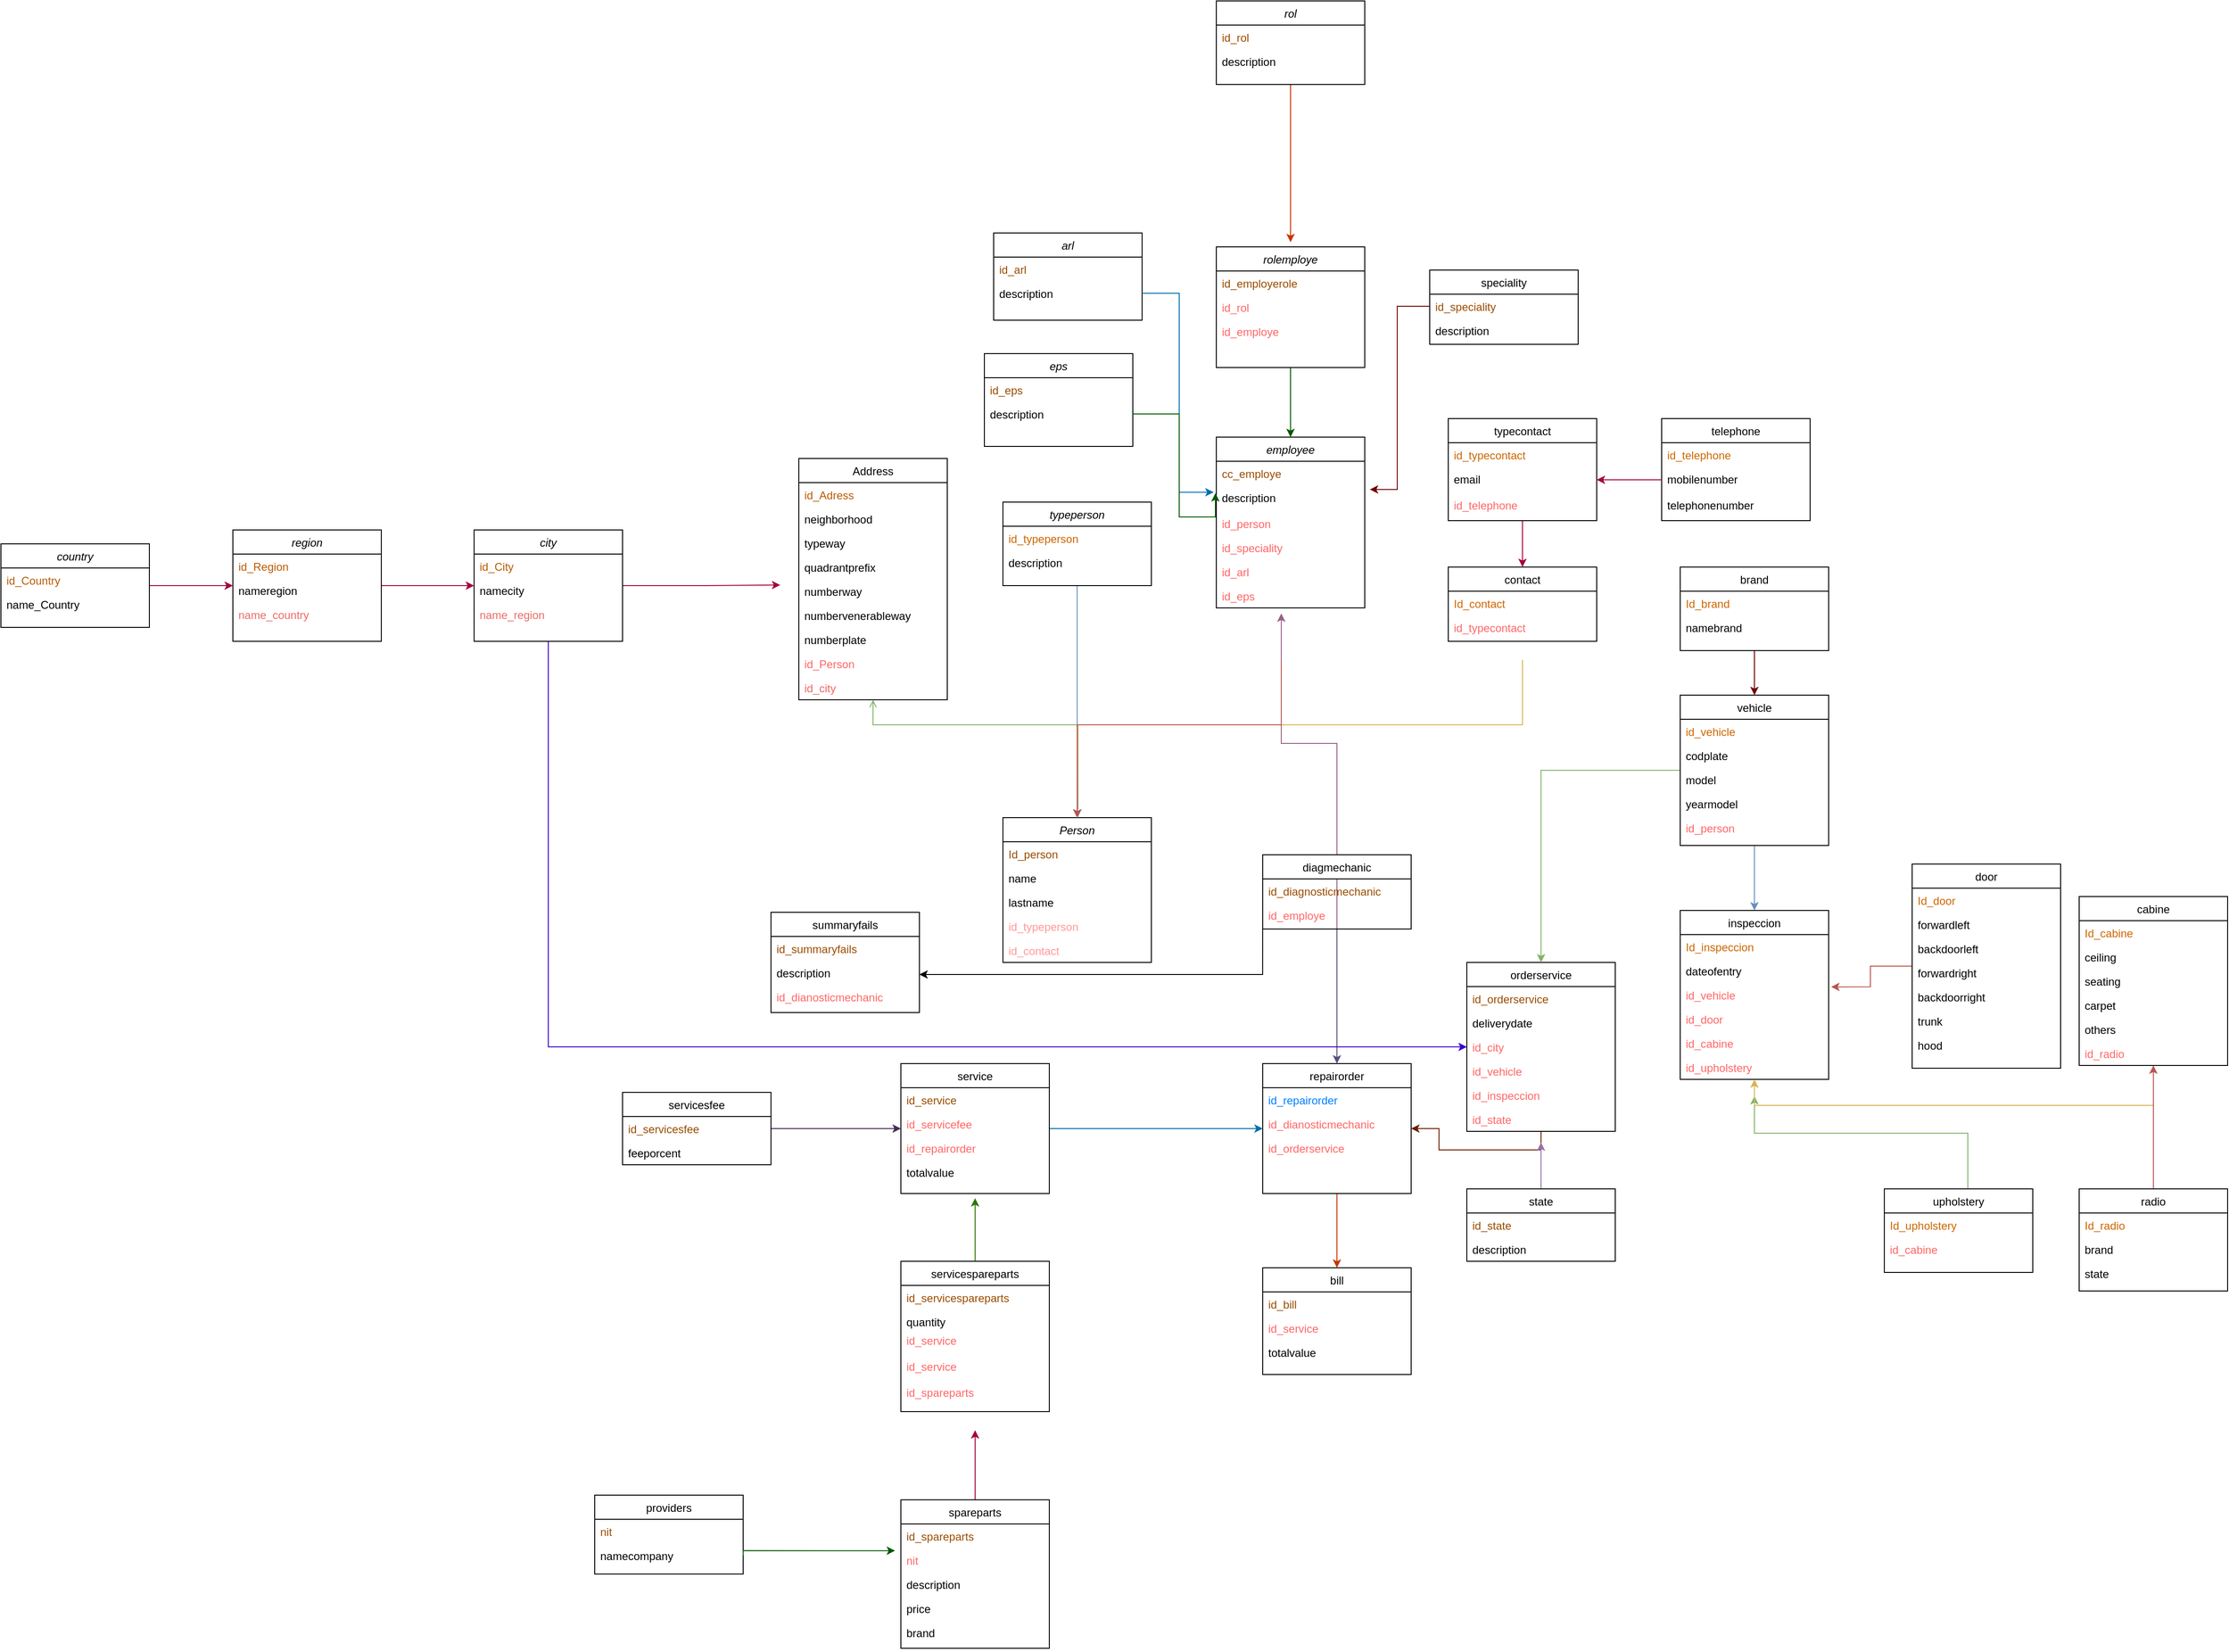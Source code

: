 <mxfile version="21.6.6" type="github">
  <diagram id="C5RBs43oDa-KdzZeNtuy" name="Page-1">
    <mxGraphModel dx="3566" dy="2229" grid="1" gridSize="10" guides="1" tooltips="1" connect="1" arrows="1" fold="1" page="1" pageScale="1" pageWidth="827" pageHeight="1169" math="0" shadow="0">
      <root>
        <mxCell id="WIyWlLk6GJQsqaUBKTNV-0" />
        <mxCell id="WIyWlLk6GJQsqaUBKTNV-1" parent="WIyWlLk6GJQsqaUBKTNV-0" />
        <mxCell id="zkfFHV4jXpPFQw0GAbJ--0" value="Person" style="swimlane;fontStyle=2;align=center;verticalAlign=top;childLayout=stackLayout;horizontal=1;startSize=26;horizontalStack=0;resizeParent=1;resizeLast=0;collapsible=1;marginBottom=0;rounded=0;shadow=0;strokeWidth=1;" parent="WIyWlLk6GJQsqaUBKTNV-1" vertex="1">
          <mxGeometry x="220" y="100" width="160" height="156" as="geometry">
            <mxRectangle x="230" y="140" width="160" height="26" as="alternateBounds" />
          </mxGeometry>
        </mxCell>
        <mxCell id="zkfFHV4jXpPFQw0GAbJ--1" value="Id_person" style="text;align=left;verticalAlign=top;spacingLeft=4;spacingRight=4;overflow=hidden;rotatable=0;points=[[0,0.5],[1,0.5]];portConstraint=eastwest;fontColor=#994C00;" parent="zkfFHV4jXpPFQw0GAbJ--0" vertex="1">
          <mxGeometry y="26" width="160" height="26" as="geometry" />
        </mxCell>
        <mxCell id="zkfFHV4jXpPFQw0GAbJ--2" value="name" style="text;align=left;verticalAlign=top;spacingLeft=4;spacingRight=4;overflow=hidden;rotatable=0;points=[[0,0.5],[1,0.5]];portConstraint=eastwest;rounded=0;shadow=0;html=0;" parent="zkfFHV4jXpPFQw0GAbJ--0" vertex="1">
          <mxGeometry y="52" width="160" height="26" as="geometry" />
        </mxCell>
        <mxCell id="zkfFHV4jXpPFQw0GAbJ--3" value="lastname" style="text;align=left;verticalAlign=top;spacingLeft=4;spacingRight=4;overflow=hidden;rotatable=0;points=[[0,0.5],[1,0.5]];portConstraint=eastwest;rounded=0;shadow=0;html=0;" parent="zkfFHV4jXpPFQw0GAbJ--0" vertex="1">
          <mxGeometry y="78" width="160" height="26" as="geometry" />
        </mxCell>
        <mxCell id="ayw5JjYbeuBBQMlajEQR-4" value="id_typeperson" style="text;align=left;verticalAlign=top;spacingLeft=4;spacingRight=4;overflow=hidden;rotatable=0;points=[[0,0.5],[1,0.5]];portConstraint=eastwest;rounded=0;shadow=0;html=0;fontColor=#FF9999;" vertex="1" parent="zkfFHV4jXpPFQw0GAbJ--0">
          <mxGeometry y="104" width="160" height="26" as="geometry" />
        </mxCell>
        <mxCell id="ayw5JjYbeuBBQMlajEQR-16" value="id_contact" style="text;align=left;verticalAlign=top;spacingLeft=4;spacingRight=4;overflow=hidden;rotatable=0;points=[[0,0.5],[1,0.5]];portConstraint=eastwest;rounded=0;shadow=0;html=0;fontColor=#FF9999;" vertex="1" parent="zkfFHV4jXpPFQw0GAbJ--0">
          <mxGeometry y="130" width="160" height="26" as="geometry" />
        </mxCell>
        <mxCell id="hjje7FyFIf_KfdKZzjdG-22" style="edgeStyle=orthogonalEdgeStyle;rounded=0;orthogonalLoop=1;jettySize=auto;html=1;exitX=0.5;exitY=1;exitDx=0;exitDy=0;fillColor=#e6d0de;strokeColor=#996185;gradientColor=#d5739d;" parent="WIyWlLk6GJQsqaUBKTNV-1" edge="1">
          <mxGeometry relative="1" as="geometry">
            <mxPoint x="520" y="-120" as="targetPoint" />
            <Array as="points">
              <mxPoint x="580" y="20" />
              <mxPoint x="520" y="20" />
              <mxPoint x="520" y="-120" />
            </Array>
            <mxPoint x="580" y="310" as="sourcePoint" />
          </mxGeometry>
        </mxCell>
        <mxCell id="hjje7FyFIf_KfdKZzjdG-26" style="edgeStyle=orthogonalEdgeStyle;rounded=0;orthogonalLoop=1;jettySize=auto;html=1;exitX=0.5;exitY=1;exitDx=0;exitDy=0;entryX=0.5;entryY=0;entryDx=0;entryDy=0;fillColor=#d0cee2;strokeColor=#56517e;" parent="WIyWlLk6GJQsqaUBKTNV-1" source="zkfFHV4jXpPFQw0GAbJ--6" target="hjje7FyFIf_KfdKZzjdG-25" edge="1">
          <mxGeometry relative="1" as="geometry" />
        </mxCell>
        <mxCell id="zkfFHV4jXpPFQw0GAbJ--6" value="diagmechanic" style="swimlane;fontStyle=0;align=center;verticalAlign=top;childLayout=stackLayout;horizontal=1;startSize=26;horizontalStack=0;resizeParent=1;resizeLast=0;collapsible=1;marginBottom=0;rounded=0;shadow=0;strokeWidth=1;" parent="WIyWlLk6GJQsqaUBKTNV-1" vertex="1">
          <mxGeometry x="500" y="140" width="160" height="80" as="geometry">
            <mxRectangle x="130" y="380" width="160" height="26" as="alternateBounds" />
          </mxGeometry>
        </mxCell>
        <mxCell id="ayw5JjYbeuBBQMlajEQR-5" value="id_diagnosticmechanic" style="text;align=left;verticalAlign=top;spacingLeft=4;spacingRight=4;overflow=hidden;rotatable=0;points=[[0,0.5],[1,0.5]];portConstraint=eastwest;fontColor=#994C00;" vertex="1" parent="zkfFHV4jXpPFQw0GAbJ--6">
          <mxGeometry y="26" width="160" height="26" as="geometry" />
        </mxCell>
        <mxCell id="ayw5JjYbeuBBQMlajEQR-6" value="id_employe" style="text;align=left;verticalAlign=top;spacingLeft=4;spacingRight=4;overflow=hidden;rotatable=0;points=[[0,0.5],[1,0.5]];portConstraint=eastwest;rounded=0;shadow=0;html=0;fontColor=#FF6666;" vertex="1" parent="zkfFHV4jXpPFQw0GAbJ--6">
          <mxGeometry y="52" width="160" height="26" as="geometry" />
        </mxCell>
        <mxCell id="hjje7FyFIf_KfdKZzjdG-19" style="edgeStyle=orthogonalEdgeStyle;rounded=0;orthogonalLoop=1;jettySize=auto;html=1;exitX=0.5;exitY=1;exitDx=0;exitDy=0;fillColor=#fff2cc;strokeColor=#d6b656;" parent="WIyWlLk6GJQsqaUBKTNV-1" edge="1">
          <mxGeometry relative="1" as="geometry">
            <mxPoint x="300" y="100" as="targetPoint" />
            <Array as="points">
              <mxPoint x="780" />
              <mxPoint x="301" />
              <mxPoint x="301" y="90" />
              <mxPoint x="300" y="90" />
            </Array>
            <mxPoint x="780" y="-70" as="sourcePoint" />
          </mxGeometry>
        </mxCell>
        <mxCell id="zkfFHV4jXpPFQw0GAbJ--13" value="contact" style="swimlane;fontStyle=0;align=center;verticalAlign=top;childLayout=stackLayout;horizontal=1;startSize=26;horizontalStack=0;resizeParent=1;resizeLast=0;collapsible=1;marginBottom=0;rounded=0;shadow=0;strokeWidth=1;" parent="WIyWlLk6GJQsqaUBKTNV-1" vertex="1">
          <mxGeometry x="700" y="-170" width="160" height="80" as="geometry">
            <mxRectangle x="340" y="380" width="170" height="26" as="alternateBounds" />
          </mxGeometry>
        </mxCell>
        <mxCell id="zkfFHV4jXpPFQw0GAbJ--14" value="Id_contact" style="text;align=left;verticalAlign=top;spacingLeft=4;spacingRight=4;overflow=hidden;rotatable=0;points=[[0,0.5],[1,0.5]];portConstraint=eastwest;fontColor=#CC6600;" parent="zkfFHV4jXpPFQw0GAbJ--13" vertex="1">
          <mxGeometry y="26" width="160" height="26" as="geometry" />
        </mxCell>
        <mxCell id="31ehyQ9sukjJv3Foqa8r-17" value="id_typecontact" style="text;align=left;verticalAlign=top;spacingLeft=4;spacingRight=4;overflow=hidden;rotatable=0;points=[[0,0.5],[1,0.5]];portConstraint=eastwest;fontColor=#FF6666;" parent="zkfFHV4jXpPFQw0GAbJ--13" vertex="1">
          <mxGeometry y="52" width="160" height="26" as="geometry" />
        </mxCell>
        <mxCell id="zkfFHV4jXpPFQw0GAbJ--17" value="Address" style="swimlane;fontStyle=0;align=center;verticalAlign=top;childLayout=stackLayout;horizontal=1;startSize=26;horizontalStack=0;resizeParent=1;resizeLast=0;collapsible=1;marginBottom=0;rounded=0;shadow=0;strokeWidth=1;" parent="WIyWlLk6GJQsqaUBKTNV-1" vertex="1">
          <mxGeometry y="-287" width="160" height="260" as="geometry">
            <mxRectangle x="550" y="140" width="160" height="26" as="alternateBounds" />
          </mxGeometry>
        </mxCell>
        <mxCell id="31ehyQ9sukjJv3Foqa8r-11" value="id_Adress" style="text;align=left;verticalAlign=top;spacingLeft=4;spacingRight=4;overflow=hidden;rotatable=0;points=[[0,0.5],[1,0.5]];portConstraint=eastwest;fontColor=#B85B00;" parent="zkfFHV4jXpPFQw0GAbJ--17" vertex="1">
          <mxGeometry y="26" width="160" height="26" as="geometry" />
        </mxCell>
        <mxCell id="31ehyQ9sukjJv3Foqa8r-0" value="neighborhood" style="text;align=left;verticalAlign=top;spacingLeft=4;spacingRight=4;overflow=hidden;rotatable=0;points=[[0,0.5],[1,0.5]];portConstraint=eastwest;" parent="zkfFHV4jXpPFQw0GAbJ--17" vertex="1">
          <mxGeometry y="52" width="160" height="26" as="geometry" />
        </mxCell>
        <mxCell id="ayw5JjYbeuBBQMlajEQR-53" value="typeway" style="text;align=left;verticalAlign=top;spacingLeft=4;spacingRight=4;overflow=hidden;rotatable=0;points=[[0,0.5],[1,0.5]];portConstraint=eastwest;" vertex="1" parent="zkfFHV4jXpPFQw0GAbJ--17">
          <mxGeometry y="78" width="160" height="26" as="geometry" />
        </mxCell>
        <mxCell id="ayw5JjYbeuBBQMlajEQR-54" value="quadrantprefix" style="text;align=left;verticalAlign=top;spacingLeft=4;spacingRight=4;overflow=hidden;rotatable=0;points=[[0,0.5],[1,0.5]];portConstraint=eastwest;" vertex="1" parent="zkfFHV4jXpPFQw0GAbJ--17">
          <mxGeometry y="104" width="160" height="26" as="geometry" />
        </mxCell>
        <mxCell id="ayw5JjYbeuBBQMlajEQR-70" value="numberway" style="text;align=left;verticalAlign=top;spacingLeft=4;spacingRight=4;overflow=hidden;rotatable=0;points=[[0,0.5],[1,0.5]];portConstraint=eastwest;" vertex="1" parent="zkfFHV4jXpPFQw0GAbJ--17">
          <mxGeometry y="130" width="160" height="26" as="geometry" />
        </mxCell>
        <mxCell id="ayw5JjYbeuBBQMlajEQR-71" value="numbervenerableway" style="text;align=left;verticalAlign=top;spacingLeft=4;spacingRight=4;overflow=hidden;rotatable=0;points=[[0,0.5],[1,0.5]];portConstraint=eastwest;" vertex="1" parent="zkfFHV4jXpPFQw0GAbJ--17">
          <mxGeometry y="156" width="160" height="26" as="geometry" />
        </mxCell>
        <mxCell id="ayw5JjYbeuBBQMlajEQR-72" value="numberplate" style="text;align=left;verticalAlign=top;spacingLeft=4;spacingRight=4;overflow=hidden;rotatable=0;points=[[0,0.5],[1,0.5]];portConstraint=eastwest;" vertex="1" parent="zkfFHV4jXpPFQw0GAbJ--17">
          <mxGeometry y="182" width="160" height="26" as="geometry" />
        </mxCell>
        <mxCell id="zkfFHV4jXpPFQw0GAbJ--18" value="id_Person" style="text;align=left;verticalAlign=top;spacingLeft=4;spacingRight=4;overflow=hidden;rotatable=0;points=[[0,0.5],[1,0.5]];portConstraint=eastwest;fontColor=#FF6666;" parent="zkfFHV4jXpPFQw0GAbJ--17" vertex="1">
          <mxGeometry y="208" width="160" height="26" as="geometry" />
        </mxCell>
        <mxCell id="31ehyQ9sukjJv3Foqa8r-10" value="id_city" style="text;align=left;verticalAlign=top;spacingLeft=4;spacingRight=4;overflow=hidden;rotatable=0;points=[[0,0.5],[1,0.5]];portConstraint=eastwest;fontColor=#EA6B66;" parent="zkfFHV4jXpPFQw0GAbJ--17" vertex="1">
          <mxGeometry y="234" width="160" height="26" as="geometry" />
        </mxCell>
        <mxCell id="zkfFHV4jXpPFQw0GAbJ--26" value="" style="endArrow=open;shadow=0;strokeWidth=1;rounded=0;endFill=1;edgeStyle=elbowEdgeStyle;elbow=vertical;fillColor=#d5e8d4;strokeColor=#82b366;" parent="WIyWlLk6GJQsqaUBKTNV-1" target="zkfFHV4jXpPFQw0GAbJ--17" edge="1">
          <mxGeometry x="0.5" y="41" relative="1" as="geometry">
            <mxPoint x="300" y="100" as="sourcePoint" />
            <mxPoint x="540" y="192" as="targetPoint" />
            <mxPoint x="-40" y="32" as="offset" />
            <Array as="points">
              <mxPoint x="190" />
            </Array>
          </mxGeometry>
        </mxCell>
        <mxCell id="hjje7FyFIf_KfdKZzjdG-23" style="edgeStyle=orthogonalEdgeStyle;rounded=0;orthogonalLoop=1;jettySize=auto;html=1;exitX=0.5;exitY=1;exitDx=0;exitDy=0;fillColor=#dae8fc;strokeColor=#6c8ebf;" parent="WIyWlLk6GJQsqaUBKTNV-1" source="hjje7FyFIf_KfdKZzjdG-0" edge="1">
          <mxGeometry relative="1" as="geometry">
            <mxPoint x="300.429" y="100" as="targetPoint" />
          </mxGeometry>
        </mxCell>
        <mxCell id="hjje7FyFIf_KfdKZzjdG-0" value="typeperson" style="swimlane;fontStyle=2;align=center;verticalAlign=top;childLayout=stackLayout;horizontal=1;startSize=26;horizontalStack=0;resizeParent=1;resizeLast=0;collapsible=1;marginBottom=0;rounded=0;shadow=0;strokeWidth=1;" parent="WIyWlLk6GJQsqaUBKTNV-1" vertex="1">
          <mxGeometry x="220" y="-240" width="160" height="90" as="geometry">
            <mxRectangle x="230" y="140" width="160" height="26" as="alternateBounds" />
          </mxGeometry>
        </mxCell>
        <mxCell id="31ehyQ9sukjJv3Foqa8r-13" value="id_typeperson" style="text;align=left;verticalAlign=top;spacingLeft=4;spacingRight=4;overflow=hidden;rotatable=0;points=[[0,0.5],[1,0.5]];portConstraint=eastwest;rounded=0;shadow=0;html=0;fontColor=#CC6600;" parent="hjje7FyFIf_KfdKZzjdG-0" vertex="1">
          <mxGeometry y="26" width="160" height="26" as="geometry" />
        </mxCell>
        <mxCell id="31ehyQ9sukjJv3Foqa8r-16" value="description" style="text;align=left;verticalAlign=top;spacingLeft=4;spacingRight=4;overflow=hidden;rotatable=0;points=[[0,0.5],[1,0.5]];portConstraint=eastwest;rounded=0;shadow=0;html=0;" parent="hjje7FyFIf_KfdKZzjdG-0" vertex="1">
          <mxGeometry y="52" width="160" height="26" as="geometry" />
        </mxCell>
        <mxCell id="hjje7FyFIf_KfdKZzjdG-7" value="" style="resizable=0;align=left;verticalAlign=bottom;labelBackgroundColor=none;fontSize=12;" parent="WIyWlLk6GJQsqaUBKTNV-1" connectable="0" vertex="1">
          <mxGeometry x="370" y="-81" as="geometry" />
        </mxCell>
        <mxCell id="hjje7FyFIf_KfdKZzjdG-24" style="edgeStyle=orthogonalEdgeStyle;rounded=0;orthogonalLoop=1;jettySize=auto;html=1;fillColor=#f8cecc;strokeColor=#b85450;" parent="WIyWlLk6GJQsqaUBKTNV-1" edge="1">
          <mxGeometry relative="1" as="geometry">
            <mxPoint x="300" y="100" as="targetPoint" />
            <Array as="points">
              <mxPoint x="520" />
            </Array>
            <mxPoint x="520" y="-70" as="sourcePoint" />
          </mxGeometry>
        </mxCell>
        <mxCell id="hjje7FyFIf_KfdKZzjdG-9" value="employee" style="swimlane;fontStyle=2;align=center;verticalAlign=top;childLayout=stackLayout;horizontal=1;startSize=26;horizontalStack=0;resizeParent=1;resizeLast=0;collapsible=1;marginBottom=0;rounded=0;shadow=0;strokeWidth=1;" parent="WIyWlLk6GJQsqaUBKTNV-1" vertex="1">
          <mxGeometry x="450" y="-310" width="160" height="184" as="geometry">
            <mxRectangle x="230" y="140" width="160" height="26" as="alternateBounds" />
          </mxGeometry>
        </mxCell>
        <mxCell id="31ehyQ9sukjJv3Foqa8r-19" value="cc_employe" style="text;align=left;verticalAlign=top;spacingLeft=4;spacingRight=4;overflow=hidden;rotatable=0;points=[[0,0.5],[1,0.5]];portConstraint=eastwest;fontColor=#994C00;" parent="hjje7FyFIf_KfdKZzjdG-9" vertex="1">
          <mxGeometry y="26" width="160" height="26" as="geometry" />
        </mxCell>
        <mxCell id="31ehyQ9sukjJv3Foqa8r-30" value="description" style="text;align=left;verticalAlign=top;spacingLeft=4;spacingRight=4;overflow=hidden;rotatable=0;points=[[0,0.5],[1,0.5]];portConstraint=eastwest;" parent="hjje7FyFIf_KfdKZzjdG-9" vertex="1">
          <mxGeometry y="52" width="160" height="28" as="geometry" />
        </mxCell>
        <mxCell id="31ehyQ9sukjJv3Foqa8r-20" value="id_person" style="text;align=left;verticalAlign=top;spacingLeft=4;spacingRight=4;overflow=hidden;rotatable=0;points=[[0,0.5],[1,0.5]];portConstraint=eastwest;rounded=0;shadow=0;html=0;fontColor=#FF6666;" parent="hjje7FyFIf_KfdKZzjdG-9" vertex="1">
          <mxGeometry y="80" width="160" height="26" as="geometry" />
        </mxCell>
        <mxCell id="ayw5JjYbeuBBQMlajEQR-56" value="id_speciality" style="text;align=left;verticalAlign=top;spacingLeft=4;spacingRight=4;overflow=hidden;rotatable=0;points=[[0,0.5],[1,0.5]];portConstraint=eastwest;rounded=0;shadow=0;html=0;fontColor=#FF6666;" vertex="1" parent="hjje7FyFIf_KfdKZzjdG-9">
          <mxGeometry y="106" width="160" height="26" as="geometry" />
        </mxCell>
        <mxCell id="ayw5JjYbeuBBQMlajEQR-86" value="id_arl" style="text;align=left;verticalAlign=top;spacingLeft=4;spacingRight=4;overflow=hidden;rotatable=0;points=[[0,0.5],[1,0.5]];portConstraint=eastwest;rounded=0;shadow=0;html=0;fontColor=#FF6666;" vertex="1" parent="hjje7FyFIf_KfdKZzjdG-9">
          <mxGeometry y="132" width="160" height="26" as="geometry" />
        </mxCell>
        <mxCell id="ayw5JjYbeuBBQMlajEQR-87" value="id_eps" style="text;align=left;verticalAlign=top;spacingLeft=4;spacingRight=4;overflow=hidden;rotatable=0;points=[[0,0.5],[1,0.5]];portConstraint=eastwest;rounded=0;shadow=0;html=0;fontColor=#FF6666;" vertex="1" parent="hjje7FyFIf_KfdKZzjdG-9">
          <mxGeometry y="158" width="160" height="26" as="geometry" />
        </mxCell>
        <mxCell id="hjje7FyFIf_KfdKZzjdG-30" style="edgeStyle=orthogonalEdgeStyle;rounded=0;orthogonalLoop=1;jettySize=auto;html=1;exitX=0.5;exitY=1;exitDx=0;exitDy=0;entryX=0.5;entryY=0;entryDx=0;entryDy=0;fillColor=#fa6800;strokeColor=#C73500;" parent="WIyWlLk6GJQsqaUBKTNV-1" source="hjje7FyFIf_KfdKZzjdG-25" target="hjje7FyFIf_KfdKZzjdG-29" edge="1">
          <mxGeometry relative="1" as="geometry" />
        </mxCell>
        <mxCell id="hjje7FyFIf_KfdKZzjdG-25" value="repairorder" style="swimlane;fontStyle=0;align=center;verticalAlign=top;childLayout=stackLayout;horizontal=1;startSize=26;horizontalStack=0;resizeParent=1;resizeLast=0;collapsible=1;marginBottom=0;rounded=0;shadow=0;strokeWidth=1;" parent="WIyWlLk6GJQsqaUBKTNV-1" vertex="1">
          <mxGeometry x="500" y="365" width="160" height="140" as="geometry">
            <mxRectangle x="130" y="380" width="160" height="26" as="alternateBounds" />
          </mxGeometry>
        </mxCell>
        <mxCell id="ayw5JjYbeuBBQMlajEQR-90" value="id_repairorder" style="text;align=left;verticalAlign=top;spacingLeft=4;spacingRight=4;overflow=hidden;rotatable=0;points=[[0,0.5],[1,0.5]];portConstraint=eastwest;fontColor=#007FFF;" vertex="1" parent="hjje7FyFIf_KfdKZzjdG-25">
          <mxGeometry y="26" width="160" height="26" as="geometry" />
        </mxCell>
        <mxCell id="ayw5JjYbeuBBQMlajEQR-108" value="id_dianosticmechanic" style="text;align=left;verticalAlign=top;spacingLeft=4;spacingRight=4;overflow=hidden;rotatable=0;points=[[0,0.5],[1,0.5]];portConstraint=eastwest;rounded=0;shadow=0;html=0;fontColor=#FF6666;" vertex="1" parent="hjje7FyFIf_KfdKZzjdG-25">
          <mxGeometry y="52" width="160" height="26" as="geometry" />
        </mxCell>
        <mxCell id="ayw5JjYbeuBBQMlajEQR-109" value="id_orderservice" style="text;align=left;verticalAlign=top;spacingLeft=4;spacingRight=4;overflow=hidden;rotatable=0;points=[[0,0.5],[1,0.5]];portConstraint=eastwest;rounded=0;shadow=0;html=0;fontColor=#FF6666;" vertex="1" parent="hjje7FyFIf_KfdKZzjdG-25">
          <mxGeometry y="78" width="160" height="26" as="geometry" />
        </mxCell>
        <mxCell id="hjje7FyFIf_KfdKZzjdG-28" style="edgeStyle=orthogonalEdgeStyle;rounded=0;orthogonalLoop=1;jettySize=auto;html=1;exitX=0.5;exitY=1;exitDx=0;exitDy=0;entryX=1;entryY=0.5;entryDx=0;entryDy=0;fillColor=#a0522d;strokeColor=#6D1F00;" parent="WIyWlLk6GJQsqaUBKTNV-1" source="hjje7FyFIf_KfdKZzjdG-27" target="hjje7FyFIf_KfdKZzjdG-25" edge="1">
          <mxGeometry relative="1" as="geometry" />
        </mxCell>
        <mxCell id="hjje7FyFIf_KfdKZzjdG-27" value="orderservice" style="swimlane;fontStyle=0;align=center;verticalAlign=top;childLayout=stackLayout;horizontal=1;startSize=26;horizontalStack=0;resizeParent=1;resizeLast=0;collapsible=1;marginBottom=0;rounded=0;shadow=0;strokeWidth=1;" parent="WIyWlLk6GJQsqaUBKTNV-1" vertex="1">
          <mxGeometry x="720" y="256" width="160" height="182" as="geometry">
            <mxRectangle x="130" y="380" width="160" height="26" as="alternateBounds" />
          </mxGeometry>
        </mxCell>
        <mxCell id="ayw5JjYbeuBBQMlajEQR-14" value="id_orderservice" style="text;align=left;verticalAlign=top;spacingLeft=4;spacingRight=4;overflow=hidden;rotatable=0;points=[[0,0.5],[1,0.5]];portConstraint=eastwest;fontColor=#994C00;" vertex="1" parent="hjje7FyFIf_KfdKZzjdG-27">
          <mxGeometry y="26" width="160" height="26" as="geometry" />
        </mxCell>
        <mxCell id="ayw5JjYbeuBBQMlajEQR-147" value="deliverydate" style="text;align=left;verticalAlign=top;spacingLeft=4;spacingRight=4;overflow=hidden;rotatable=0;points=[[0,0.5],[1,0.5]];portConstraint=eastwest;rounded=0;shadow=0;html=0;" vertex="1" parent="hjje7FyFIf_KfdKZzjdG-27">
          <mxGeometry y="52" width="160" height="26" as="geometry" />
        </mxCell>
        <mxCell id="ayw5JjYbeuBBQMlajEQR-15" value="id_city" style="text;align=left;verticalAlign=top;spacingLeft=4;spacingRight=4;overflow=hidden;rotatable=0;points=[[0,0.5],[1,0.5]];portConstraint=eastwest;rounded=0;shadow=0;html=0;fontColor=#FF6666;" vertex="1" parent="hjje7FyFIf_KfdKZzjdG-27">
          <mxGeometry y="78" width="160" height="26" as="geometry" />
        </mxCell>
        <mxCell id="ayw5JjYbeuBBQMlajEQR-26" value="id_vehicle" style="text;align=left;verticalAlign=top;spacingLeft=4;spacingRight=4;overflow=hidden;rotatable=0;points=[[0,0.5],[1,0.5]];portConstraint=eastwest;rounded=0;shadow=0;html=0;fontColor=#FF6666;" vertex="1" parent="hjje7FyFIf_KfdKZzjdG-27">
          <mxGeometry y="104" width="160" height="26" as="geometry" />
        </mxCell>
        <mxCell id="ayw5JjYbeuBBQMlajEQR-27" value="id_inspeccion" style="text;align=left;verticalAlign=top;spacingLeft=4;spacingRight=4;overflow=hidden;rotatable=0;points=[[0,0.5],[1,0.5]];portConstraint=eastwest;rounded=0;shadow=0;html=0;fontColor=#FF6666;" vertex="1" parent="hjje7FyFIf_KfdKZzjdG-27">
          <mxGeometry y="130" width="160" height="26" as="geometry" />
        </mxCell>
        <mxCell id="ayw5JjYbeuBBQMlajEQR-149" value="id_state" style="text;align=left;verticalAlign=top;spacingLeft=4;spacingRight=4;overflow=hidden;rotatable=0;points=[[0,0.5],[1,0.5]];portConstraint=eastwest;rounded=0;shadow=0;html=0;fontColor=#FF6666;" vertex="1" parent="hjje7FyFIf_KfdKZzjdG-27">
          <mxGeometry y="156" width="160" height="26" as="geometry" />
        </mxCell>
        <mxCell id="hjje7FyFIf_KfdKZzjdG-29" value="bill" style="swimlane;fontStyle=0;align=center;verticalAlign=top;childLayout=stackLayout;horizontal=1;startSize=26;horizontalStack=0;resizeParent=1;resizeLast=0;collapsible=1;marginBottom=0;rounded=0;shadow=0;strokeWidth=1;" parent="WIyWlLk6GJQsqaUBKTNV-1" vertex="1">
          <mxGeometry x="500" y="585" width="160" height="115" as="geometry">
            <mxRectangle x="130" y="380" width="160" height="26" as="alternateBounds" />
          </mxGeometry>
        </mxCell>
        <mxCell id="ayw5JjYbeuBBQMlajEQR-94" value="id_bill" style="text;align=left;verticalAlign=top;spacingLeft=4;spacingRight=4;overflow=hidden;rotatable=0;points=[[0,0.5],[1,0.5]];portConstraint=eastwest;fontColor=#994C00;" vertex="1" parent="hjje7FyFIf_KfdKZzjdG-29">
          <mxGeometry y="26" width="160" height="26" as="geometry" />
        </mxCell>
        <mxCell id="ayw5JjYbeuBBQMlajEQR-158" value="id_service" style="text;align=left;verticalAlign=top;spacingLeft=4;spacingRight=4;overflow=hidden;rotatable=0;points=[[0,0.5],[1,0.5]];portConstraint=eastwest;rounded=0;shadow=0;html=0;fontColor=#FF6666;" vertex="1" parent="hjje7FyFIf_KfdKZzjdG-29">
          <mxGeometry y="52" width="160" height="26" as="geometry" />
        </mxCell>
        <mxCell id="ayw5JjYbeuBBQMlajEQR-159" value="totalvalue" style="text;align=left;verticalAlign=top;spacingLeft=4;spacingRight=4;overflow=hidden;rotatable=0;points=[[0,0.5],[1,0.5]];portConstraint=eastwest;rounded=0;shadow=0;html=0;" vertex="1" parent="hjje7FyFIf_KfdKZzjdG-29">
          <mxGeometry y="78" width="160" height="26" as="geometry" />
        </mxCell>
        <mxCell id="hjje7FyFIf_KfdKZzjdG-32" style="edgeStyle=orthogonalEdgeStyle;rounded=0;orthogonalLoop=1;jettySize=auto;html=1;exitX=1;exitY=0.5;exitDx=0;exitDy=0;entryX=0;entryY=0.5;entryDx=0;entryDy=0;fillColor=#1ba1e2;strokeColor=#006EAF;" parent="WIyWlLk6GJQsqaUBKTNV-1" source="hjje7FyFIf_KfdKZzjdG-31" target="hjje7FyFIf_KfdKZzjdG-25" edge="1">
          <mxGeometry relative="1" as="geometry" />
        </mxCell>
        <mxCell id="hjje7FyFIf_KfdKZzjdG-31" value="service" style="swimlane;fontStyle=0;align=center;verticalAlign=top;childLayout=stackLayout;horizontal=1;startSize=26;horizontalStack=0;resizeParent=1;resizeLast=0;collapsible=1;marginBottom=0;rounded=0;shadow=0;strokeWidth=1;" parent="WIyWlLk6GJQsqaUBKTNV-1" vertex="1">
          <mxGeometry x="110" y="365" width="160" height="140" as="geometry">
            <mxRectangle x="130" y="380" width="160" height="26" as="alternateBounds" />
          </mxGeometry>
        </mxCell>
        <mxCell id="ayw5JjYbeuBBQMlajEQR-91" value="id_service" style="text;align=left;verticalAlign=top;spacingLeft=4;spacingRight=4;overflow=hidden;rotatable=0;points=[[0,0.5],[1,0.5]];portConstraint=eastwest;fontColor=#994C00;" vertex="1" parent="hjje7FyFIf_KfdKZzjdG-31">
          <mxGeometry y="26" width="160" height="26" as="geometry" />
        </mxCell>
        <mxCell id="ayw5JjYbeuBBQMlajEQR-114" value="id_servicefee" style="text;align=left;verticalAlign=top;spacingLeft=4;spacingRight=4;overflow=hidden;rotatable=0;points=[[0,0.5],[1,0.5]];portConstraint=eastwest;rounded=0;shadow=0;html=0;fontColor=#FF6666;" vertex="1" parent="hjje7FyFIf_KfdKZzjdG-31">
          <mxGeometry y="52" width="160" height="26" as="geometry" />
        </mxCell>
        <mxCell id="ayw5JjYbeuBBQMlajEQR-115" value="id_repairorder" style="text;align=left;verticalAlign=top;spacingLeft=4;spacingRight=4;overflow=hidden;rotatable=0;points=[[0,0.5],[1,0.5]];portConstraint=eastwest;rounded=0;shadow=0;html=0;fontColor=#FF6666;" vertex="1" parent="hjje7FyFIf_KfdKZzjdG-31">
          <mxGeometry y="78" width="160" height="26" as="geometry" />
        </mxCell>
        <mxCell id="ayw5JjYbeuBBQMlajEQR-140" value="totalvalue" style="text;align=left;verticalAlign=top;spacingLeft=4;spacingRight=4;overflow=hidden;rotatable=0;points=[[0,0.5],[1,0.5]];portConstraint=eastwest;rounded=0;shadow=0;html=0;" vertex="1" parent="hjje7FyFIf_KfdKZzjdG-31">
          <mxGeometry y="104" width="160" height="36" as="geometry" />
        </mxCell>
        <mxCell id="hjje7FyFIf_KfdKZzjdG-34" style="edgeStyle=orthogonalEdgeStyle;rounded=0;orthogonalLoop=1;jettySize=auto;html=1;exitX=0.5;exitY=0;exitDx=0;exitDy=0;fillColor=#e1d5e7;strokeColor=#9673a6;" parent="WIyWlLk6GJQsqaUBKTNV-1" edge="1">
          <mxGeometry relative="1" as="geometry">
            <mxPoint x="800" y="450" as="targetPoint" />
            <Array as="points">
              <mxPoint x="800" y="500" />
              <mxPoint x="800" y="465" />
            </Array>
            <mxPoint x="800" y="500" as="sourcePoint" />
          </mxGeometry>
        </mxCell>
        <mxCell id="hjje7FyFIf_KfdKZzjdG-35" value="state" style="swimlane;fontStyle=0;align=center;verticalAlign=top;childLayout=stackLayout;horizontal=1;startSize=26;horizontalStack=0;resizeParent=1;resizeLast=0;collapsible=1;marginBottom=0;rounded=0;shadow=0;strokeWidth=1;" parent="WIyWlLk6GJQsqaUBKTNV-1" vertex="1">
          <mxGeometry x="720" y="500" width="160" height="78" as="geometry">
            <mxRectangle x="130" y="380" width="160" height="26" as="alternateBounds" />
          </mxGeometry>
        </mxCell>
        <mxCell id="ayw5JjYbeuBBQMlajEQR-96" value="id_state" style="text;align=left;verticalAlign=top;spacingLeft=4;spacingRight=4;overflow=hidden;rotatable=0;points=[[0,0.5],[1,0.5]];portConstraint=eastwest;fontColor=#994C00;" vertex="1" parent="hjje7FyFIf_KfdKZzjdG-35">
          <mxGeometry y="26" width="160" height="26" as="geometry" />
        </mxCell>
        <mxCell id="ayw5JjYbeuBBQMlajEQR-142" value="description" style="text;align=left;verticalAlign=top;spacingLeft=4;spacingRight=4;overflow=hidden;rotatable=0;points=[[0,0.5],[1,0.5]];portConstraint=eastwest;rounded=0;shadow=0;html=0;" vertex="1" parent="hjje7FyFIf_KfdKZzjdG-35">
          <mxGeometry y="52" width="160" height="26" as="geometry" />
        </mxCell>
        <mxCell id="ayw5JjYbeuBBQMlajEQR-131" style="edgeStyle=orthogonalEdgeStyle;rounded=0;orthogonalLoop=1;jettySize=auto;html=1;exitX=0.5;exitY=0;exitDx=0;exitDy=0;fillColor=#d80073;strokeColor=#A50040;" edge="1" parent="WIyWlLk6GJQsqaUBKTNV-1" source="hjje7FyFIf_KfdKZzjdG-39">
          <mxGeometry relative="1" as="geometry">
            <mxPoint x="190" y="760" as="targetPoint" />
          </mxGeometry>
        </mxCell>
        <mxCell id="hjje7FyFIf_KfdKZzjdG-39" value="spareparts" style="swimlane;fontStyle=0;align=center;verticalAlign=top;childLayout=stackLayout;horizontal=1;startSize=26;horizontalStack=0;resizeParent=1;resizeLast=0;collapsible=1;marginBottom=0;rounded=0;shadow=0;strokeWidth=1;" parent="WIyWlLk6GJQsqaUBKTNV-1" vertex="1">
          <mxGeometry x="110" y="835" width="160" height="160" as="geometry">
            <mxRectangle x="130" y="380" width="160" height="26" as="alternateBounds" />
          </mxGeometry>
        </mxCell>
        <mxCell id="ayw5JjYbeuBBQMlajEQR-93" value="id_spareparts" style="text;align=left;verticalAlign=top;spacingLeft=4;spacingRight=4;overflow=hidden;rotatable=0;points=[[0,0.5],[1,0.5]];portConstraint=eastwest;fontColor=#994C00;" vertex="1" parent="hjje7FyFIf_KfdKZzjdG-39">
          <mxGeometry y="26" width="160" height="26" as="geometry" />
        </mxCell>
        <mxCell id="ayw5JjYbeuBBQMlajEQR-122" value="nit" style="text;align=left;verticalAlign=top;spacingLeft=4;spacingRight=4;overflow=hidden;rotatable=0;points=[[0,0.5],[1,0.5]];portConstraint=eastwest;rounded=0;shadow=0;html=0;fontColor=#FF6666;" vertex="1" parent="hjje7FyFIf_KfdKZzjdG-39">
          <mxGeometry y="52" width="160" height="26" as="geometry" />
        </mxCell>
        <mxCell id="ayw5JjYbeuBBQMlajEQR-133" value="description" style="text;align=left;verticalAlign=top;spacingLeft=4;spacingRight=4;overflow=hidden;rotatable=0;points=[[0,0.5],[1,0.5]];portConstraint=eastwest;rounded=0;shadow=0;html=0;" vertex="1" parent="hjje7FyFIf_KfdKZzjdG-39">
          <mxGeometry y="78" width="160" height="26" as="geometry" />
        </mxCell>
        <mxCell id="ayw5JjYbeuBBQMlajEQR-134" value="price" style="text;align=left;verticalAlign=top;spacingLeft=4;spacingRight=4;overflow=hidden;rotatable=0;points=[[0,0.5],[1,0.5]];portConstraint=eastwest;rounded=0;shadow=0;html=0;" vertex="1" parent="hjje7FyFIf_KfdKZzjdG-39">
          <mxGeometry y="104" width="160" height="26" as="geometry" />
        </mxCell>
        <mxCell id="ayw5JjYbeuBBQMlajEQR-151" value="brand" style="text;align=left;verticalAlign=top;spacingLeft=4;spacingRight=4;overflow=hidden;rotatable=0;points=[[0,0.5],[1,0.5]];portConstraint=eastwest;rounded=0;shadow=0;html=0;" vertex="1" parent="hjje7FyFIf_KfdKZzjdG-39">
          <mxGeometry y="130" width="160" height="30" as="geometry" />
        </mxCell>
        <mxCell id="hjje7FyFIf_KfdKZzjdG-42" style="edgeStyle=orthogonalEdgeStyle;rounded=0;orthogonalLoop=1;jettySize=auto;html=1;exitX=1;exitY=0.5;exitDx=0;exitDy=0;entryX=0;entryY=0.5;entryDx=0;entryDy=0;fillColor=#76608a;strokeColor=#432D57;" parent="WIyWlLk6GJQsqaUBKTNV-1" source="hjje7FyFIf_KfdKZzjdG-41" target="hjje7FyFIf_KfdKZzjdG-31" edge="1">
          <mxGeometry relative="1" as="geometry" />
        </mxCell>
        <mxCell id="hjje7FyFIf_KfdKZzjdG-41" value="servicesfee" style="swimlane;fontStyle=0;align=center;verticalAlign=top;childLayout=stackLayout;horizontal=1;startSize=26;horizontalStack=0;resizeParent=1;resizeLast=0;collapsible=1;marginBottom=0;rounded=0;shadow=0;strokeWidth=1;" parent="WIyWlLk6GJQsqaUBKTNV-1" vertex="1">
          <mxGeometry x="-190" y="396" width="160" height="78" as="geometry">
            <mxRectangle x="130" y="380" width="160" height="26" as="alternateBounds" />
          </mxGeometry>
        </mxCell>
        <mxCell id="ayw5JjYbeuBBQMlajEQR-92" value="id_servicesfee" style="text;align=left;verticalAlign=top;spacingLeft=4;spacingRight=4;overflow=hidden;rotatable=0;points=[[0,0.5],[1,0.5]];portConstraint=eastwest;fontColor=#994C00;" vertex="1" parent="hjje7FyFIf_KfdKZzjdG-41">
          <mxGeometry y="26" width="160" height="26" as="geometry" />
        </mxCell>
        <mxCell id="ayw5JjYbeuBBQMlajEQR-137" value="feeporcent" style="text;align=left;verticalAlign=top;spacingLeft=4;spacingRight=4;overflow=hidden;rotatable=0;points=[[0,0.5],[1,0.5]];portConstraint=eastwest;rounded=0;shadow=0;html=0;" vertex="1" parent="hjje7FyFIf_KfdKZzjdG-41">
          <mxGeometry y="52" width="160" height="26" as="geometry" />
        </mxCell>
        <mxCell id="hjje7FyFIf_KfdKZzjdG-44" style="edgeStyle=orthogonalEdgeStyle;rounded=0;orthogonalLoop=1;jettySize=auto;html=1;exitX=0;exitY=0.5;exitDx=0;exitDy=0;entryX=0.5;entryY=0;entryDx=0;entryDy=0;fillColor=#d5e8d4;strokeColor=#82b366;gradientColor=#97d077;" parent="WIyWlLk6GJQsqaUBKTNV-1" source="hjje7FyFIf_KfdKZzjdG-43" target="hjje7FyFIf_KfdKZzjdG-27" edge="1">
          <mxGeometry relative="1" as="geometry" />
        </mxCell>
        <mxCell id="hjje7FyFIf_KfdKZzjdG-46" style="edgeStyle=orthogonalEdgeStyle;rounded=0;orthogonalLoop=1;jettySize=auto;html=1;exitX=0.5;exitY=1;exitDx=0;exitDy=0;entryX=0.5;entryY=0;entryDx=0;entryDy=0;fillColor=#dae8fc;strokeColor=#6c8ebf;gradientColor=#7ea6e0;" parent="WIyWlLk6GJQsqaUBKTNV-1" source="hjje7FyFIf_KfdKZzjdG-43" target="hjje7FyFIf_KfdKZzjdG-45" edge="1">
          <mxGeometry relative="1" as="geometry" />
        </mxCell>
        <mxCell id="hjje7FyFIf_KfdKZzjdG-43" value="vehicle" style="swimlane;fontStyle=0;align=center;verticalAlign=top;childLayout=stackLayout;horizontal=1;startSize=26;horizontalStack=0;resizeParent=1;resizeLast=0;collapsible=1;marginBottom=0;rounded=0;shadow=0;strokeWidth=1;" parent="WIyWlLk6GJQsqaUBKTNV-1" vertex="1">
          <mxGeometry x="950" y="-32" width="160" height="162" as="geometry">
            <mxRectangle x="130" y="380" width="160" height="26" as="alternateBounds" />
          </mxGeometry>
        </mxCell>
        <mxCell id="ayw5JjYbeuBBQMlajEQR-17" value="id_vehicle" style="text;align=left;verticalAlign=top;spacingLeft=4;spacingRight=4;overflow=hidden;rotatable=0;points=[[0,0.5],[1,0.5]];portConstraint=eastwest;fontColor=#CC6600;" vertex="1" parent="hjje7FyFIf_KfdKZzjdG-43">
          <mxGeometry y="26" width="160" height="26" as="geometry" />
        </mxCell>
        <mxCell id="ayw5JjYbeuBBQMlajEQR-88" value="codplate" style="text;align=left;verticalAlign=top;spacingLeft=4;spacingRight=4;overflow=hidden;rotatable=0;points=[[0,0.5],[1,0.5]];portConstraint=eastwest;rounded=0;shadow=0;html=0;" vertex="1" parent="hjje7FyFIf_KfdKZzjdG-43">
          <mxGeometry y="52" width="160" height="26" as="geometry" />
        </mxCell>
        <mxCell id="ayw5JjYbeuBBQMlajEQR-19" value="model" style="text;align=left;verticalAlign=top;spacingLeft=4;spacingRight=4;overflow=hidden;rotatable=0;points=[[0,0.5],[1,0.5]];portConstraint=eastwest;rounded=0;shadow=0;html=0;" vertex="1" parent="hjje7FyFIf_KfdKZzjdG-43">
          <mxGeometry y="78" width="160" height="26" as="geometry" />
        </mxCell>
        <mxCell id="ayw5JjYbeuBBQMlajEQR-20" value="yearmodel" style="text;align=left;verticalAlign=top;spacingLeft=4;spacingRight=4;overflow=hidden;rotatable=0;points=[[0,0.5],[1,0.5]];portConstraint=eastwest;rounded=0;shadow=0;html=0;" vertex="1" parent="hjje7FyFIf_KfdKZzjdG-43">
          <mxGeometry y="104" width="160" height="26" as="geometry" />
        </mxCell>
        <mxCell id="ayw5JjYbeuBBQMlajEQR-18" value="id_person" style="text;align=left;verticalAlign=top;spacingLeft=4;spacingRight=4;overflow=hidden;rotatable=0;points=[[0,0.5],[1,0.5]];portConstraint=eastwest;fontColor=#FF6666;" vertex="1" parent="hjje7FyFIf_KfdKZzjdG-43">
          <mxGeometry y="130" width="160" height="26" as="geometry" />
        </mxCell>
        <mxCell id="hjje7FyFIf_KfdKZzjdG-45" value="inspeccion" style="swimlane;fontStyle=0;align=center;verticalAlign=top;childLayout=stackLayout;horizontal=1;startSize=26;horizontalStack=0;resizeParent=1;resizeLast=0;collapsible=1;marginBottom=0;rounded=0;shadow=0;strokeWidth=1;" parent="WIyWlLk6GJQsqaUBKTNV-1" vertex="1">
          <mxGeometry x="950" y="200" width="160" height="182" as="geometry">
            <mxRectangle x="130" y="380" width="160" height="26" as="alternateBounds" />
          </mxGeometry>
        </mxCell>
        <mxCell id="ayw5JjYbeuBBQMlajEQR-24" value="Id_inspeccion" style="text;align=left;verticalAlign=top;spacingLeft=4;spacingRight=4;overflow=hidden;rotatable=0;points=[[0,0.5],[1,0.5]];portConstraint=eastwest;fontColor=#CC6600;" vertex="1" parent="hjje7FyFIf_KfdKZzjdG-45">
          <mxGeometry y="26" width="160" height="26" as="geometry" />
        </mxCell>
        <mxCell id="ayw5JjYbeuBBQMlajEQR-89" value="dateofentry" style="text;align=left;verticalAlign=top;spacingLeft=4;spacingRight=4;overflow=hidden;rotatable=0;points=[[0,0.5],[1,0.5]];portConstraint=eastwest;rounded=0;shadow=0;html=0;" vertex="1" parent="hjje7FyFIf_KfdKZzjdG-45">
          <mxGeometry y="52" width="160" height="26" as="geometry" />
        </mxCell>
        <mxCell id="ayw5JjYbeuBBQMlajEQR-25" value="id_vehicle" style="text;align=left;verticalAlign=top;spacingLeft=4;spacingRight=4;overflow=hidden;rotatable=0;points=[[0,0.5],[1,0.5]];portConstraint=eastwest;fontColor=#FF6666;" vertex="1" parent="hjje7FyFIf_KfdKZzjdG-45">
          <mxGeometry y="78" width="160" height="26" as="geometry" />
        </mxCell>
        <mxCell id="ayw5JjYbeuBBQMlajEQR-28" value="id_door" style="text;align=left;verticalAlign=top;spacingLeft=4;spacingRight=4;overflow=hidden;rotatable=0;points=[[0,0.5],[1,0.5]];portConstraint=eastwest;fontColor=#FF6666;" vertex="1" parent="hjje7FyFIf_KfdKZzjdG-45">
          <mxGeometry y="104" width="160" height="26" as="geometry" />
        </mxCell>
        <mxCell id="ayw5JjYbeuBBQMlajEQR-29" value="id_cabine" style="text;align=left;verticalAlign=top;spacingLeft=4;spacingRight=4;overflow=hidden;rotatable=0;points=[[0,0.5],[1,0.5]];portConstraint=eastwest;fontColor=#FF6666;" vertex="1" parent="hjje7FyFIf_KfdKZzjdG-45">
          <mxGeometry y="130" width="160" height="26" as="geometry" />
        </mxCell>
        <mxCell id="ayw5JjYbeuBBQMlajEQR-30" value="id_upholstery" style="text;align=left;verticalAlign=top;spacingLeft=4;spacingRight=4;overflow=hidden;rotatable=0;points=[[0,0.5],[1,0.5]];portConstraint=eastwest;fontColor=#FF6666;" vertex="1" parent="hjje7FyFIf_KfdKZzjdG-45">
          <mxGeometry y="156" width="160" height="26" as="geometry" />
        </mxCell>
        <mxCell id="hjje7FyFIf_KfdKZzjdG-51" style="edgeStyle=orthogonalEdgeStyle;rounded=0;orthogonalLoop=1;jettySize=auto;html=1;exitX=0;exitY=0.5;exitDx=0;exitDy=0;entryX=1.017;entryY=0.167;entryDx=0;entryDy=0;fillColor=#f8cecc;strokeColor=#b85450;entryPerimeter=0;" parent="WIyWlLk6GJQsqaUBKTNV-1" source="hjje7FyFIf_KfdKZzjdG-47" target="ayw5JjYbeuBBQMlajEQR-25" edge="1">
          <mxGeometry relative="1" as="geometry" />
        </mxCell>
        <mxCell id="hjje7FyFIf_KfdKZzjdG-47" value="door" style="swimlane;fontStyle=0;align=center;verticalAlign=top;childLayout=stackLayout;horizontal=1;startSize=26;horizontalStack=0;resizeParent=1;resizeLast=0;collapsible=1;marginBottom=0;rounded=0;shadow=0;strokeWidth=1;" parent="WIyWlLk6GJQsqaUBKTNV-1" vertex="1">
          <mxGeometry x="1200" y="150" width="160" height="220" as="geometry">
            <mxRectangle x="130" y="380" width="160" height="26" as="alternateBounds" />
          </mxGeometry>
        </mxCell>
        <mxCell id="ayw5JjYbeuBBQMlajEQR-36" value="Id_door" style="text;align=left;verticalAlign=top;spacingLeft=4;spacingRight=4;overflow=hidden;rotatable=0;points=[[0,0.5],[1,0.5]];portConstraint=eastwest;fontColor=#CC6600;" vertex="1" parent="hjje7FyFIf_KfdKZzjdG-47">
          <mxGeometry y="26" width="160" height="26" as="geometry" />
        </mxCell>
        <mxCell id="ayw5JjYbeuBBQMlajEQR-37" value="forwardleft" style="text;align=left;verticalAlign=top;spacingLeft=4;spacingRight=4;overflow=hidden;rotatable=0;points=[[0,0.5],[1,0.5]];portConstraint=eastwest;rounded=0;shadow=0;html=0;" vertex="1" parent="hjje7FyFIf_KfdKZzjdG-47">
          <mxGeometry y="52" width="160" height="26" as="geometry" />
        </mxCell>
        <mxCell id="ayw5JjYbeuBBQMlajEQR-38" value="backdoorleft" style="text;align=left;verticalAlign=top;spacingLeft=4;spacingRight=4;overflow=hidden;rotatable=0;points=[[0,0.5],[1,0.5]];portConstraint=eastwest;rounded=0;shadow=0;html=0;" vertex="1" parent="hjje7FyFIf_KfdKZzjdG-47">
          <mxGeometry y="78" width="160" height="26" as="geometry" />
        </mxCell>
        <mxCell id="ayw5JjYbeuBBQMlajEQR-39" value="forwardright" style="text;align=left;verticalAlign=top;spacingLeft=4;spacingRight=4;overflow=hidden;rotatable=0;points=[[0,0.5],[1,0.5]];portConstraint=eastwest;rounded=0;shadow=0;html=0;" vertex="1" parent="hjje7FyFIf_KfdKZzjdG-47">
          <mxGeometry y="104" width="160" height="26" as="geometry" />
        </mxCell>
        <mxCell id="ayw5JjYbeuBBQMlajEQR-40" value="backdoorright" style="text;align=left;verticalAlign=top;spacingLeft=4;spacingRight=4;overflow=hidden;rotatable=0;points=[[0,0.5],[1,0.5]];portConstraint=eastwest;rounded=0;shadow=0;html=0;" vertex="1" parent="hjje7FyFIf_KfdKZzjdG-47">
          <mxGeometry y="130" width="160" height="26" as="geometry" />
        </mxCell>
        <mxCell id="ayw5JjYbeuBBQMlajEQR-41" value="trunk" style="text;align=left;verticalAlign=top;spacingLeft=4;spacingRight=4;overflow=hidden;rotatable=0;points=[[0,0.5],[1,0.5]];portConstraint=eastwest;rounded=0;shadow=0;html=0;" vertex="1" parent="hjje7FyFIf_KfdKZzjdG-47">
          <mxGeometry y="156" width="160" height="26" as="geometry" />
        </mxCell>
        <mxCell id="ayw5JjYbeuBBQMlajEQR-42" value="hood" style="text;align=left;verticalAlign=top;spacingLeft=4;spacingRight=4;overflow=hidden;rotatable=0;points=[[0,0.5],[1,0.5]];portConstraint=eastwest;rounded=0;shadow=0;html=0;" vertex="1" parent="hjje7FyFIf_KfdKZzjdG-47">
          <mxGeometry y="182" width="160" height="26" as="geometry" />
        </mxCell>
        <mxCell id="hjje7FyFIf_KfdKZzjdG-55" style="edgeStyle=orthogonalEdgeStyle;rounded=0;orthogonalLoop=1;jettySize=auto;html=1;exitX=0.5;exitY=0;exitDx=0;exitDy=0;fillColor=#d5e8d4;strokeColor=#82b366;" parent="WIyWlLk6GJQsqaUBKTNV-1" source="hjje7FyFIf_KfdKZzjdG-48" edge="1">
          <mxGeometry relative="1" as="geometry">
            <mxPoint x="1030" y="400" as="targetPoint" />
            <mxPoint x="1250" y="390" as="sourcePoint" />
            <Array as="points">
              <mxPoint x="1260" y="500" />
              <mxPoint x="1260" y="440" />
              <mxPoint x="1030" y="440" />
            </Array>
          </mxGeometry>
        </mxCell>
        <mxCell id="hjje7FyFIf_KfdKZzjdG-48" value="upholstery" style="swimlane;fontStyle=0;align=center;verticalAlign=top;childLayout=stackLayout;horizontal=1;startSize=26;horizontalStack=0;resizeParent=1;resizeLast=0;collapsible=1;marginBottom=0;rounded=0;shadow=0;strokeWidth=1;" parent="WIyWlLk6GJQsqaUBKTNV-1" vertex="1">
          <mxGeometry x="1170" y="500" width="160" height="90" as="geometry">
            <mxRectangle x="130" y="380" width="160" height="26" as="alternateBounds" />
          </mxGeometry>
        </mxCell>
        <mxCell id="ayw5JjYbeuBBQMlajEQR-67" value="Id_upholstery" style="text;align=left;verticalAlign=top;spacingLeft=4;spacingRight=4;overflow=hidden;rotatable=0;points=[[0,0.5],[1,0.5]];portConstraint=eastwest;fontColor=#CC6600;" vertex="1" parent="hjje7FyFIf_KfdKZzjdG-48">
          <mxGeometry y="26" width="160" height="26" as="geometry" />
        </mxCell>
        <mxCell id="ayw5JjYbeuBBQMlajEQR-69" value="id_cabine" style="text;align=left;verticalAlign=top;spacingLeft=4;spacingRight=4;overflow=hidden;rotatable=0;points=[[0,0.5],[1,0.5]];portConstraint=eastwest;fontColor=#FF6666;" vertex="1" parent="hjje7FyFIf_KfdKZzjdG-48">
          <mxGeometry y="52" width="160" height="26" as="geometry" />
        </mxCell>
        <mxCell id="hjje7FyFIf_KfdKZzjdG-52" style="edgeStyle=orthogonalEdgeStyle;rounded=0;orthogonalLoop=1;jettySize=auto;html=1;exitX=0.5;exitY=1;exitDx=0;exitDy=0;entryX=0.5;entryY=1;entryDx=0;entryDy=0;fillColor=#fff2cc;gradientColor=#ffd966;strokeColor=#d6b656;" parent="WIyWlLk6GJQsqaUBKTNV-1" source="hjje7FyFIf_KfdKZzjdG-49" target="hjje7FyFIf_KfdKZzjdG-45" edge="1">
          <mxGeometry relative="1" as="geometry">
            <mxPoint x="1010" y="420" as="targetPoint" />
            <Array as="points">
              <mxPoint x="1460" y="410" />
              <mxPoint x="1030" y="410" />
            </Array>
          </mxGeometry>
        </mxCell>
        <mxCell id="hjje7FyFIf_KfdKZzjdG-49" value="cabine" style="swimlane;fontStyle=0;align=center;verticalAlign=top;childLayout=stackLayout;horizontal=1;startSize=26;horizontalStack=0;resizeParent=1;resizeLast=0;collapsible=1;marginBottom=0;rounded=0;shadow=0;strokeWidth=1;" parent="WIyWlLk6GJQsqaUBKTNV-1" vertex="1">
          <mxGeometry x="1380" y="185" width="160" height="182" as="geometry">
            <mxRectangle x="130" y="380" width="160" height="26" as="alternateBounds" />
          </mxGeometry>
        </mxCell>
        <mxCell id="ayw5JjYbeuBBQMlajEQR-55" value="Id_cabine" style="text;align=left;verticalAlign=top;spacingLeft=4;spacingRight=4;overflow=hidden;rotatable=0;points=[[0,0.5],[1,0.5]];portConstraint=eastwest;fontColor=#CC6600;" vertex="1" parent="hjje7FyFIf_KfdKZzjdG-49">
          <mxGeometry y="26" width="160" height="26" as="geometry" />
        </mxCell>
        <mxCell id="ayw5JjYbeuBBQMlajEQR-59" value="ceiling" style="text;align=left;verticalAlign=top;spacingLeft=4;spacingRight=4;overflow=hidden;rotatable=0;points=[[0,0.5],[1,0.5]];portConstraint=eastwest;rounded=0;shadow=0;html=0;" vertex="1" parent="hjje7FyFIf_KfdKZzjdG-49">
          <mxGeometry y="52" width="160" height="26" as="geometry" />
        </mxCell>
        <mxCell id="ayw5JjYbeuBBQMlajEQR-60" value="seating" style="text;align=left;verticalAlign=top;spacingLeft=4;spacingRight=4;overflow=hidden;rotatable=0;points=[[0,0.5],[1,0.5]];portConstraint=eastwest;rounded=0;shadow=0;html=0;" vertex="1" parent="hjje7FyFIf_KfdKZzjdG-49">
          <mxGeometry y="78" width="160" height="26" as="geometry" />
        </mxCell>
        <mxCell id="ayw5JjYbeuBBQMlajEQR-61" value="carpet" style="text;align=left;verticalAlign=top;spacingLeft=4;spacingRight=4;overflow=hidden;rotatable=0;points=[[0,0.5],[1,0.5]];portConstraint=eastwest;rounded=0;shadow=0;html=0;" vertex="1" parent="hjje7FyFIf_KfdKZzjdG-49">
          <mxGeometry y="104" width="160" height="26" as="geometry" />
        </mxCell>
        <mxCell id="ayw5JjYbeuBBQMlajEQR-62" value="others" style="text;align=left;verticalAlign=top;spacingLeft=4;spacingRight=4;overflow=hidden;rotatable=0;points=[[0,0.5],[1,0.5]];portConstraint=eastwest;rounded=0;shadow=0;html=0;" vertex="1" parent="hjje7FyFIf_KfdKZzjdG-49">
          <mxGeometry y="130" width="160" height="26" as="geometry" />
        </mxCell>
        <mxCell id="ayw5JjYbeuBBQMlajEQR-120" value="id_radio" style="text;align=left;verticalAlign=top;spacingLeft=4;spacingRight=4;overflow=hidden;rotatable=0;points=[[0,0.5],[1,0.5]];portConstraint=eastwest;fontColor=#FF6666;" vertex="1" parent="hjje7FyFIf_KfdKZzjdG-49">
          <mxGeometry y="156" width="160" height="26" as="geometry" />
        </mxCell>
        <mxCell id="hjje7FyFIf_KfdKZzjdG-54" style="edgeStyle=orthogonalEdgeStyle;rounded=0;orthogonalLoop=1;jettySize=auto;html=1;exitX=0.5;exitY=0;exitDx=0;exitDy=0;entryX=0.5;entryY=1;entryDx=0;entryDy=0;fillColor=#f8cecc;gradientColor=#ea6b66;strokeColor=#b85450;" parent="WIyWlLk6GJQsqaUBKTNV-1" source="hjje7FyFIf_KfdKZzjdG-50" target="hjje7FyFIf_KfdKZzjdG-49" edge="1">
          <mxGeometry relative="1" as="geometry" />
        </mxCell>
        <mxCell id="hjje7FyFIf_KfdKZzjdG-50" value="radio" style="swimlane;fontStyle=0;align=center;verticalAlign=top;childLayout=stackLayout;horizontal=1;startSize=26;horizontalStack=0;resizeParent=1;resizeLast=0;collapsible=1;marginBottom=0;rounded=0;shadow=0;strokeWidth=1;" parent="WIyWlLk6GJQsqaUBKTNV-1" vertex="1">
          <mxGeometry x="1380" y="500" width="160" height="110" as="geometry">
            <mxRectangle x="130" y="380" width="160" height="26" as="alternateBounds" />
          </mxGeometry>
        </mxCell>
        <mxCell id="ayw5JjYbeuBBQMlajEQR-63" value="Id_radio&#xa;" style="text;align=left;verticalAlign=top;spacingLeft=4;spacingRight=4;overflow=hidden;rotatable=0;points=[[0,0.5],[1,0.5]];portConstraint=eastwest;fontColor=#CC6600;" vertex="1" parent="hjje7FyFIf_KfdKZzjdG-50">
          <mxGeometry y="26" width="160" height="26" as="geometry" />
        </mxCell>
        <mxCell id="ayw5JjYbeuBBQMlajEQR-65" value="brand" style="text;align=left;verticalAlign=top;spacingLeft=4;spacingRight=4;overflow=hidden;rotatable=0;points=[[0,0.5],[1,0.5]];portConstraint=eastwest;rounded=0;shadow=0;html=0;" vertex="1" parent="hjje7FyFIf_KfdKZzjdG-50">
          <mxGeometry y="52" width="160" height="26" as="geometry" />
        </mxCell>
        <mxCell id="ayw5JjYbeuBBQMlajEQR-66" value="state" style="text;align=left;verticalAlign=top;spacingLeft=4;spacingRight=4;overflow=hidden;rotatable=0;points=[[0,0.5],[1,0.5]];portConstraint=eastwest;rounded=0;shadow=0;html=0;" vertex="1" parent="hjje7FyFIf_KfdKZzjdG-50">
          <mxGeometry y="78" width="160" height="26" as="geometry" />
        </mxCell>
        <mxCell id="hjje7FyFIf_KfdKZzjdG-59" style="edgeStyle=orthogonalEdgeStyle;rounded=0;orthogonalLoop=1;jettySize=auto;html=1;exitX=0.5;exitY=1;exitDx=0;exitDy=0;entryX=0.5;entryY=0;entryDx=0;entryDy=0;fillColor=#a20025;strokeColor=#6F0000;" parent="WIyWlLk6GJQsqaUBKTNV-1" source="hjje7FyFIf_KfdKZzjdG-58" target="hjje7FyFIf_KfdKZzjdG-43" edge="1">
          <mxGeometry relative="1" as="geometry" />
        </mxCell>
        <mxCell id="hjje7FyFIf_KfdKZzjdG-58" value="brand" style="swimlane;fontStyle=0;align=center;verticalAlign=top;childLayout=stackLayout;horizontal=1;startSize=26;horizontalStack=0;resizeParent=1;resizeLast=0;collapsible=1;marginBottom=0;rounded=0;shadow=0;strokeWidth=1;" parent="WIyWlLk6GJQsqaUBKTNV-1" vertex="1">
          <mxGeometry x="950" y="-170" width="160" height="90" as="geometry">
            <mxRectangle x="130" y="380" width="160" height="26" as="alternateBounds" />
          </mxGeometry>
        </mxCell>
        <mxCell id="ayw5JjYbeuBBQMlajEQR-23" value="Id_brand" style="text;align=left;verticalAlign=top;spacingLeft=4;spacingRight=4;overflow=hidden;rotatable=0;points=[[0,0.5],[1,0.5]];portConstraint=eastwest;fontColor=#CC6600;" vertex="1" parent="hjje7FyFIf_KfdKZzjdG-58">
          <mxGeometry y="26" width="160" height="26" as="geometry" />
        </mxCell>
        <mxCell id="ayw5JjYbeuBBQMlajEQR-31" value="namebrand" style="text;align=left;verticalAlign=top;spacingLeft=4;spacingRight=4;overflow=hidden;rotatable=0;points=[[0,0.5],[1,0.5]];portConstraint=eastwest;rounded=0;shadow=0;html=0;" vertex="1" parent="hjje7FyFIf_KfdKZzjdG-58">
          <mxGeometry y="52" width="160" height="26" as="geometry" />
        </mxCell>
        <mxCell id="hjje7FyFIf_KfdKZzjdG-62" style="edgeStyle=orthogonalEdgeStyle;rounded=0;orthogonalLoop=1;jettySize=auto;html=1;exitX=0.5;exitY=1;exitDx=0;exitDy=0;entryX=0.5;entryY=0;entryDx=0;entryDy=0;fillColor=#d80073;strokeColor=#A50040;" parent="WIyWlLk6GJQsqaUBKTNV-1" source="hjje7FyFIf_KfdKZzjdG-60" target="zkfFHV4jXpPFQw0GAbJ--13" edge="1">
          <mxGeometry relative="1" as="geometry" />
        </mxCell>
        <mxCell id="hjje7FyFIf_KfdKZzjdG-60" value="typecontact" style="swimlane;fontStyle=0;align=center;verticalAlign=top;childLayout=stackLayout;horizontal=1;startSize=26;horizontalStack=0;resizeParent=1;resizeLast=0;collapsible=1;marginBottom=0;rounded=0;shadow=0;strokeWidth=1;" parent="WIyWlLk6GJQsqaUBKTNV-1" vertex="1">
          <mxGeometry x="700" y="-330" width="160" height="110" as="geometry">
            <mxRectangle x="340" y="380" width="170" height="26" as="alternateBounds" />
          </mxGeometry>
        </mxCell>
        <mxCell id="hjje7FyFIf_KfdKZzjdG-61" value="id_typecontact" style="text;align=left;verticalAlign=top;spacingLeft=4;spacingRight=4;overflow=hidden;rotatable=0;points=[[0,0.5],[1,0.5]];portConstraint=eastwest;fontColor=#CC6600;" parent="hjje7FyFIf_KfdKZzjdG-60" vertex="1">
          <mxGeometry y="26" width="160" height="26" as="geometry" />
        </mxCell>
        <mxCell id="Y0DAbmcI4TLzVqI6FMO3-5" value="email" style="text;align=left;verticalAlign=top;spacingLeft=4;spacingRight=4;overflow=hidden;rotatable=0;points=[[0,0.5],[1,0.5]];portConstraint=eastwest;" parent="hjje7FyFIf_KfdKZzjdG-60" vertex="1">
          <mxGeometry y="52" width="160" height="28" as="geometry" />
        </mxCell>
        <mxCell id="ayw5JjYbeuBBQMlajEQR-50" value="id_telephone" style="text;align=left;verticalAlign=top;spacingLeft=4;spacingRight=4;overflow=hidden;rotatable=0;points=[[0,0.5],[1,0.5]];portConstraint=eastwest;fontColor=#FF6666;" vertex="1" parent="hjje7FyFIf_KfdKZzjdG-60">
          <mxGeometry y="80" width="160" height="26" as="geometry" />
        </mxCell>
        <mxCell id="hjje7FyFIf_KfdKZzjdG-64" style="edgeStyle=orthogonalEdgeStyle;rounded=0;orthogonalLoop=1;jettySize=auto;html=1;exitX=0.5;exitY=1;exitDx=0;exitDy=0;fillColor=#008a00;strokeColor=#005700;" parent="WIyWlLk6GJQsqaUBKTNV-1" source="hjje7FyFIf_KfdKZzjdG-63" target="hjje7FyFIf_KfdKZzjdG-9" edge="1">
          <mxGeometry relative="1" as="geometry" />
        </mxCell>
        <mxCell id="hjje7FyFIf_KfdKZzjdG-63" value="rolemploye" style="swimlane;fontStyle=2;align=center;verticalAlign=top;childLayout=stackLayout;horizontal=1;startSize=26;horizontalStack=0;resizeParent=1;resizeLast=0;collapsible=1;marginBottom=0;rounded=0;shadow=0;strokeWidth=1;" parent="WIyWlLk6GJQsqaUBKTNV-1" vertex="1">
          <mxGeometry x="450" y="-515" width="160" height="130" as="geometry">
            <mxRectangle x="230" y="140" width="160" height="26" as="alternateBounds" />
          </mxGeometry>
        </mxCell>
        <mxCell id="31ehyQ9sukjJv3Foqa8r-21" value="id_employerole" style="text;align=left;verticalAlign=top;spacingLeft=4;spacingRight=4;overflow=hidden;rotatable=0;points=[[0,0.5],[1,0.5]];portConstraint=eastwest;fontColor=#994C00;" parent="hjje7FyFIf_KfdKZzjdG-63" vertex="1">
          <mxGeometry y="26" width="160" height="26" as="geometry" />
        </mxCell>
        <mxCell id="31ehyQ9sukjJv3Foqa8r-29" value="id_rol" style="text;align=left;verticalAlign=top;spacingLeft=4;spacingRight=4;overflow=hidden;rotatable=0;points=[[0,0.5],[1,0.5]];portConstraint=eastwest;rounded=0;shadow=0;html=0;fontColor=#FF6666;" parent="hjje7FyFIf_KfdKZzjdG-63" vertex="1">
          <mxGeometry y="52" width="160" height="26" as="geometry" />
        </mxCell>
        <mxCell id="ayw5JjYbeuBBQMlajEQR-32" value="id_employe" style="text;align=left;verticalAlign=top;spacingLeft=4;spacingRight=4;overflow=hidden;rotatable=0;points=[[0,0.5],[1,0.5]];portConstraint=eastwest;rounded=0;shadow=0;html=0;fontColor=#FF6666;" vertex="1" parent="hjje7FyFIf_KfdKZzjdG-63">
          <mxGeometry y="78" width="160" height="26" as="geometry" />
        </mxCell>
        <mxCell id="hjje7FyFIf_KfdKZzjdG-70" style="edgeStyle=orthogonalEdgeStyle;rounded=0;orthogonalLoop=1;jettySize=auto;html=1;exitX=1;exitY=0.5;exitDx=0;exitDy=0;fillColor=#d80073;strokeColor=#A50040;" parent="WIyWlLk6GJQsqaUBKTNV-1" source="hjje7FyFIf_KfdKZzjdG-65" edge="1">
          <mxGeometry relative="1" as="geometry">
            <mxPoint x="-20" y="-150.667" as="targetPoint" />
          </mxGeometry>
        </mxCell>
        <mxCell id="hjje7FyFIf_KfdKZzjdG-71" style="edgeStyle=orthogonalEdgeStyle;rounded=0;orthogonalLoop=1;jettySize=auto;html=1;exitX=0.5;exitY=1;exitDx=0;exitDy=0;entryX=0;entryY=0.5;entryDx=0;entryDy=0;fillColor=#6a00ff;strokeColor=#3700CC;" parent="WIyWlLk6GJQsqaUBKTNV-1" source="hjje7FyFIf_KfdKZzjdG-65" target="hjje7FyFIf_KfdKZzjdG-27" edge="1">
          <mxGeometry relative="1" as="geometry" />
        </mxCell>
        <mxCell id="hjje7FyFIf_KfdKZzjdG-65" value="city" style="swimlane;fontStyle=2;align=center;verticalAlign=top;childLayout=stackLayout;horizontal=1;startSize=26;horizontalStack=0;resizeParent=1;resizeLast=0;collapsible=1;marginBottom=0;rounded=0;shadow=0;strokeWidth=1;" parent="WIyWlLk6GJQsqaUBKTNV-1" vertex="1">
          <mxGeometry x="-350" y="-210" width="160" height="120" as="geometry">
            <mxRectangle x="230" y="140" width="160" height="26" as="alternateBounds" />
          </mxGeometry>
        </mxCell>
        <mxCell id="31ehyQ9sukjJv3Foqa8r-7" value="id_City" style="text;align=left;verticalAlign=top;spacingLeft=4;spacingRight=4;overflow=hidden;rotatable=0;points=[[0,0.5],[1,0.5]];portConstraint=eastwest;fontColor=#B85B00;" parent="hjje7FyFIf_KfdKZzjdG-65" vertex="1">
          <mxGeometry y="26" width="160" height="26" as="geometry" />
        </mxCell>
        <mxCell id="31ehyQ9sukjJv3Foqa8r-8" value="namecity" style="text;align=left;verticalAlign=top;spacingLeft=4;spacingRight=4;overflow=hidden;rotatable=0;points=[[0,0.5],[1,0.5]];portConstraint=eastwest;" parent="hjje7FyFIf_KfdKZzjdG-65" vertex="1">
          <mxGeometry y="52" width="160" height="26" as="geometry" />
        </mxCell>
        <mxCell id="31ehyQ9sukjJv3Foqa8r-9" value="name_region" style="text;align=left;verticalAlign=top;spacingLeft=4;spacingRight=4;overflow=hidden;rotatable=0;points=[[0,0.5],[1,0.5]];portConstraint=eastwest;fontColor=#EA6B66;" parent="hjje7FyFIf_KfdKZzjdG-65" vertex="1">
          <mxGeometry y="78" width="160" height="26" as="geometry" />
        </mxCell>
        <mxCell id="hjje7FyFIf_KfdKZzjdG-69" style="edgeStyle=orthogonalEdgeStyle;rounded=0;orthogonalLoop=1;jettySize=auto;html=1;exitX=1;exitY=0.5;exitDx=0;exitDy=0;entryX=0;entryY=0.5;entryDx=0;entryDy=0;fillColor=#d80073;strokeColor=#A50040;" parent="WIyWlLk6GJQsqaUBKTNV-1" source="hjje7FyFIf_KfdKZzjdG-66" target="hjje7FyFIf_KfdKZzjdG-65" edge="1">
          <mxGeometry relative="1" as="geometry" />
        </mxCell>
        <mxCell id="hjje7FyFIf_KfdKZzjdG-66" value="region" style="swimlane;fontStyle=2;align=center;verticalAlign=top;childLayout=stackLayout;horizontal=1;startSize=26;horizontalStack=0;resizeParent=1;resizeLast=0;collapsible=1;marginBottom=0;rounded=0;shadow=0;strokeWidth=1;" parent="WIyWlLk6GJQsqaUBKTNV-1" vertex="1">
          <mxGeometry x="-610" y="-210" width="160" height="120" as="geometry">
            <mxRectangle x="230" y="140" width="160" height="26" as="alternateBounds" />
          </mxGeometry>
        </mxCell>
        <mxCell id="31ehyQ9sukjJv3Foqa8r-4" value="id_Region" style="text;align=left;verticalAlign=top;spacingLeft=4;spacingRight=4;overflow=hidden;rotatable=0;points=[[0,0.5],[1,0.5]];portConstraint=eastwest;fontColor=#B85B00;" parent="hjje7FyFIf_KfdKZzjdG-66" vertex="1">
          <mxGeometry y="26" width="160" height="26" as="geometry" />
        </mxCell>
        <mxCell id="31ehyQ9sukjJv3Foqa8r-5" value="nameregion" style="text;align=left;verticalAlign=top;spacingLeft=4;spacingRight=4;overflow=hidden;rotatable=0;points=[[0,0.5],[1,0.5]];portConstraint=eastwest;" parent="hjje7FyFIf_KfdKZzjdG-66" vertex="1">
          <mxGeometry y="52" width="160" height="26" as="geometry" />
        </mxCell>
        <mxCell id="31ehyQ9sukjJv3Foqa8r-6" value="name_country" style="text;align=left;verticalAlign=top;spacingLeft=4;spacingRight=4;overflow=hidden;rotatable=0;points=[[0,0.5],[1,0.5]];portConstraint=eastwest;fontColor=#EA6B66;" parent="hjje7FyFIf_KfdKZzjdG-66" vertex="1">
          <mxGeometry y="78" width="160" height="26" as="geometry" />
        </mxCell>
        <mxCell id="hjje7FyFIf_KfdKZzjdG-68" style="edgeStyle=orthogonalEdgeStyle;rounded=0;orthogonalLoop=1;jettySize=auto;html=1;exitX=1;exitY=0.5;exitDx=0;exitDy=0;entryX=0;entryY=0.5;entryDx=0;entryDy=0;fillColor=#d80073;strokeColor=#A50040;" parent="WIyWlLk6GJQsqaUBKTNV-1" source="hjje7FyFIf_KfdKZzjdG-67" target="hjje7FyFIf_KfdKZzjdG-66" edge="1">
          <mxGeometry relative="1" as="geometry" />
        </mxCell>
        <mxCell id="hjje7FyFIf_KfdKZzjdG-67" value="country" style="swimlane;fontStyle=2;align=center;verticalAlign=top;childLayout=stackLayout;horizontal=1;startSize=26;horizontalStack=0;resizeParent=1;resizeLast=0;collapsible=1;marginBottom=0;rounded=0;shadow=0;strokeWidth=1;" parent="WIyWlLk6GJQsqaUBKTNV-1" vertex="1">
          <mxGeometry x="-860" y="-195" width="160" height="90" as="geometry">
            <mxRectangle x="230" y="140" width="160" height="26" as="alternateBounds" />
          </mxGeometry>
        </mxCell>
        <mxCell id="31ehyQ9sukjJv3Foqa8r-1" value="id_Country" style="text;align=left;verticalAlign=top;spacingLeft=4;spacingRight=4;overflow=hidden;rotatable=0;points=[[0,0.5],[1,0.5]];portConstraint=eastwest;fontColor=#B85B00;" parent="hjje7FyFIf_KfdKZzjdG-67" vertex="1">
          <mxGeometry y="26" width="160" height="26" as="geometry" />
        </mxCell>
        <mxCell id="31ehyQ9sukjJv3Foqa8r-2" value="name_Country" style="text;align=left;verticalAlign=top;spacingLeft=4;spacingRight=4;overflow=hidden;rotatable=0;points=[[0,0.5],[1,0.5]];portConstraint=eastwest;" parent="hjje7FyFIf_KfdKZzjdG-67" vertex="1">
          <mxGeometry y="52" width="160" height="26" as="geometry" />
        </mxCell>
        <mxCell id="31ehyQ9sukjJv3Foqa8r-27" style="edgeStyle=orthogonalEdgeStyle;rounded=0;orthogonalLoop=1;jettySize=auto;html=1;exitX=0.5;exitY=1;exitDx=0;exitDy=0;fillColor=#fa6800;strokeColor=#C73500;" parent="WIyWlLk6GJQsqaUBKTNV-1" source="31ehyQ9sukjJv3Foqa8r-24" edge="1">
          <mxGeometry relative="1" as="geometry">
            <mxPoint x="530" y="-520" as="targetPoint" />
          </mxGeometry>
        </mxCell>
        <mxCell id="31ehyQ9sukjJv3Foqa8r-24" value="rol" style="swimlane;fontStyle=2;align=center;verticalAlign=top;childLayout=stackLayout;horizontal=1;startSize=26;horizontalStack=0;resizeParent=1;resizeLast=0;collapsible=1;marginBottom=0;rounded=0;shadow=0;strokeWidth=1;" parent="WIyWlLk6GJQsqaUBKTNV-1" vertex="1">
          <mxGeometry x="450" y="-780" width="160" height="90" as="geometry">
            <mxRectangle x="230" y="140" width="160" height="26" as="alternateBounds" />
          </mxGeometry>
        </mxCell>
        <mxCell id="31ehyQ9sukjJv3Foqa8r-25" value="id_rol" style="text;align=left;verticalAlign=top;spacingLeft=4;spacingRight=4;overflow=hidden;rotatable=0;points=[[0,0.5],[1,0.5]];portConstraint=eastwest;fontColor=#994C00;" parent="31ehyQ9sukjJv3Foqa8r-24" vertex="1">
          <mxGeometry y="26" width="160" height="26" as="geometry" />
        </mxCell>
        <mxCell id="31ehyQ9sukjJv3Foqa8r-28" value="description" style="text;align=left;verticalAlign=top;spacingLeft=4;spacingRight=4;overflow=hidden;rotatable=0;points=[[0,0.5],[1,0.5]];portConstraint=eastwest;" parent="31ehyQ9sukjJv3Foqa8r-24" vertex="1">
          <mxGeometry y="52" width="160" height="28" as="geometry" />
        </mxCell>
        <mxCell id="ayw5JjYbeuBBQMlajEQR-8" value="speciality" style="swimlane;fontStyle=0;align=center;verticalAlign=top;childLayout=stackLayout;horizontal=1;startSize=26;horizontalStack=0;resizeParent=1;resizeLast=0;collapsible=1;marginBottom=0;rounded=0;shadow=0;strokeWidth=1;" vertex="1" parent="WIyWlLk6GJQsqaUBKTNV-1">
          <mxGeometry x="680" y="-490" width="160" height="80" as="geometry">
            <mxRectangle x="130" y="380" width="160" height="26" as="alternateBounds" />
          </mxGeometry>
        </mxCell>
        <mxCell id="ayw5JjYbeuBBQMlajEQR-9" value="id_speciality" style="text;align=left;verticalAlign=top;spacingLeft=4;spacingRight=4;overflow=hidden;rotatable=0;points=[[0,0.5],[1,0.5]];portConstraint=eastwest;fontColor=#994C00;" vertex="1" parent="ayw5JjYbeuBBQMlajEQR-8">
          <mxGeometry y="26" width="160" height="26" as="geometry" />
        </mxCell>
        <mxCell id="ayw5JjYbeuBBQMlajEQR-12" value="description" style="text;align=left;verticalAlign=top;spacingLeft=4;spacingRight=4;overflow=hidden;rotatable=0;points=[[0,0.5],[1,0.5]];portConstraint=eastwest;rounded=0;shadow=0;html=0;" vertex="1" parent="ayw5JjYbeuBBQMlajEQR-8">
          <mxGeometry y="52" width="160" height="26" as="geometry" />
        </mxCell>
        <mxCell id="ayw5JjYbeuBBQMlajEQR-44" value="telephone" style="swimlane;fontStyle=0;align=center;verticalAlign=top;childLayout=stackLayout;horizontal=1;startSize=26;horizontalStack=0;resizeParent=1;resizeLast=0;collapsible=1;marginBottom=0;rounded=0;shadow=0;strokeWidth=1;" vertex="1" parent="WIyWlLk6GJQsqaUBKTNV-1">
          <mxGeometry x="930" y="-330" width="160" height="110" as="geometry">
            <mxRectangle x="340" y="380" width="170" height="26" as="alternateBounds" />
          </mxGeometry>
        </mxCell>
        <mxCell id="ayw5JjYbeuBBQMlajEQR-45" value="id_telephone" style="text;align=left;verticalAlign=top;spacingLeft=4;spacingRight=4;overflow=hidden;rotatable=0;points=[[0,0.5],[1,0.5]];portConstraint=eastwest;fontColor=#CC6600;" vertex="1" parent="ayw5JjYbeuBBQMlajEQR-44">
          <mxGeometry y="26" width="160" height="26" as="geometry" />
        </mxCell>
        <mxCell id="ayw5JjYbeuBBQMlajEQR-47" value="mobilenumber" style="text;align=left;verticalAlign=top;spacingLeft=4;spacingRight=4;overflow=hidden;rotatable=0;points=[[0,0.5],[1,0.5]];portConstraint=eastwest;" vertex="1" parent="ayw5JjYbeuBBQMlajEQR-44">
          <mxGeometry y="52" width="160" height="28" as="geometry" />
        </mxCell>
        <mxCell id="ayw5JjYbeuBBQMlajEQR-48" value="telephonenumber" style="text;align=left;verticalAlign=top;spacingLeft=4;spacingRight=4;overflow=hidden;rotatable=0;points=[[0,0.5],[1,0.5]];portConstraint=eastwest;" vertex="1" parent="ayw5JjYbeuBBQMlajEQR-44">
          <mxGeometry y="80" width="160" height="28" as="geometry" />
        </mxCell>
        <mxCell id="ayw5JjYbeuBBQMlajEQR-51" style="edgeStyle=orthogonalEdgeStyle;rounded=0;orthogonalLoop=1;jettySize=auto;html=1;exitX=0;exitY=0.5;exitDx=0;exitDy=0;entryX=1;entryY=0.5;entryDx=0;entryDy=0;fillColor=#d80073;strokeColor=#A50040;" edge="1" parent="WIyWlLk6GJQsqaUBKTNV-1" source="ayw5JjYbeuBBQMlajEQR-47" target="Y0DAbmcI4TLzVqI6FMO3-5">
          <mxGeometry relative="1" as="geometry" />
        </mxCell>
        <mxCell id="ayw5JjYbeuBBQMlajEQR-57" style="edgeStyle=orthogonalEdgeStyle;rounded=0;orthogonalLoop=1;jettySize=auto;html=1;exitX=0;exitY=0.5;exitDx=0;exitDy=0;entryX=1.034;entryY=0.158;entryDx=0;entryDy=0;entryPerimeter=0;fillColor=#a20025;strokeColor=#6F0000;" edge="1" parent="WIyWlLk6GJQsqaUBKTNV-1" source="ayw5JjYbeuBBQMlajEQR-9" target="31ehyQ9sukjJv3Foqa8r-30">
          <mxGeometry relative="1" as="geometry" />
        </mxCell>
        <mxCell id="ayw5JjYbeuBBQMlajEQR-73" value="arl" style="swimlane;fontStyle=2;align=center;verticalAlign=top;childLayout=stackLayout;horizontal=1;startSize=26;horizontalStack=0;resizeParent=1;resizeLast=0;collapsible=1;marginBottom=0;rounded=0;shadow=0;strokeWidth=1;" vertex="1" parent="WIyWlLk6GJQsqaUBKTNV-1">
          <mxGeometry x="210" y="-530" width="160" height="94" as="geometry">
            <mxRectangle x="230" y="140" width="160" height="26" as="alternateBounds" />
          </mxGeometry>
        </mxCell>
        <mxCell id="ayw5JjYbeuBBQMlajEQR-74" value="id_arl" style="text;align=left;verticalAlign=top;spacingLeft=4;spacingRight=4;overflow=hidden;rotatable=0;points=[[0,0.5],[1,0.5]];portConstraint=eastwest;fontColor=#994C00;" vertex="1" parent="ayw5JjYbeuBBQMlajEQR-73">
          <mxGeometry y="26" width="160" height="26" as="geometry" />
        </mxCell>
        <mxCell id="ayw5JjYbeuBBQMlajEQR-81" value="description" style="text;align=left;verticalAlign=top;spacingLeft=4;spacingRight=4;overflow=hidden;rotatable=0;points=[[0,0.5],[1,0.5]];portConstraint=eastwest;rounded=0;shadow=0;html=0;" vertex="1" parent="ayw5JjYbeuBBQMlajEQR-73">
          <mxGeometry y="52" width="160" height="26" as="geometry" />
        </mxCell>
        <mxCell id="ayw5JjYbeuBBQMlajEQR-77" value="eps" style="swimlane;fontStyle=2;align=center;verticalAlign=top;childLayout=stackLayout;horizontal=1;startSize=26;horizontalStack=0;resizeParent=1;resizeLast=0;collapsible=1;marginBottom=0;rounded=0;shadow=0;strokeWidth=1;" vertex="1" parent="WIyWlLk6GJQsqaUBKTNV-1">
          <mxGeometry x="200" y="-400" width="160" height="100" as="geometry">
            <mxRectangle x="230" y="140" width="160" height="26" as="alternateBounds" />
          </mxGeometry>
        </mxCell>
        <mxCell id="ayw5JjYbeuBBQMlajEQR-78" value="id_eps" style="text;align=left;verticalAlign=top;spacingLeft=4;spacingRight=4;overflow=hidden;rotatable=0;points=[[0,0.5],[1,0.5]];portConstraint=eastwest;fontColor=#994C00;" vertex="1" parent="ayw5JjYbeuBBQMlajEQR-77">
          <mxGeometry y="26" width="160" height="26" as="geometry" />
        </mxCell>
        <mxCell id="ayw5JjYbeuBBQMlajEQR-82" value="description" style="text;align=left;verticalAlign=top;spacingLeft=4;spacingRight=4;overflow=hidden;rotatable=0;points=[[0,0.5],[1,0.5]];portConstraint=eastwest;rounded=0;shadow=0;html=0;" vertex="1" parent="ayw5JjYbeuBBQMlajEQR-77">
          <mxGeometry y="52" width="160" height="26" as="geometry" />
        </mxCell>
        <mxCell id="ayw5JjYbeuBBQMlajEQR-83" style="edgeStyle=orthogonalEdgeStyle;rounded=0;orthogonalLoop=1;jettySize=auto;html=1;exitX=1;exitY=0.5;exitDx=0;exitDy=0;entryX=-0.018;entryY=0.265;entryDx=0;entryDy=0;entryPerimeter=0;fillColor=#1ba1e2;strokeColor=#006EAF;" edge="1" parent="WIyWlLk6GJQsqaUBKTNV-1" source="ayw5JjYbeuBBQMlajEQR-81" target="31ehyQ9sukjJv3Foqa8r-30">
          <mxGeometry relative="1" as="geometry" />
        </mxCell>
        <mxCell id="ayw5JjYbeuBBQMlajEQR-84" style="edgeStyle=orthogonalEdgeStyle;rounded=0;orthogonalLoop=1;jettySize=auto;html=1;exitX=1;exitY=0.5;exitDx=0;exitDy=0;entryX=-0.006;entryY=0.299;entryDx=0;entryDy=0;entryPerimeter=0;fillColor=#008a00;strokeColor=#005700;" edge="1" parent="WIyWlLk6GJQsqaUBKTNV-1" source="ayw5JjYbeuBBQMlajEQR-82" target="31ehyQ9sukjJv3Foqa8r-30">
          <mxGeometry relative="1" as="geometry">
            <Array as="points">
              <mxPoint x="410" y="-335" />
              <mxPoint x="410" y="-224" />
            </Array>
          </mxGeometry>
        </mxCell>
        <mxCell id="ayw5JjYbeuBBQMlajEQR-98" value="summaryfails" style="swimlane;fontStyle=0;align=center;verticalAlign=top;childLayout=stackLayout;horizontal=1;startSize=26;horizontalStack=0;resizeParent=1;resizeLast=0;collapsible=1;marginBottom=0;rounded=0;shadow=0;strokeWidth=1;" vertex="1" parent="WIyWlLk6GJQsqaUBKTNV-1">
          <mxGeometry x="-30" y="202" width="160" height="108" as="geometry">
            <mxRectangle x="130" y="380" width="160" height="26" as="alternateBounds" />
          </mxGeometry>
        </mxCell>
        <mxCell id="ayw5JjYbeuBBQMlajEQR-99" value="id_summaryfails" style="text;align=left;verticalAlign=top;spacingLeft=4;spacingRight=4;overflow=hidden;rotatable=0;points=[[0,0.5],[1,0.5]];portConstraint=eastwest;fontColor=#994C00;" vertex="1" parent="ayw5JjYbeuBBQMlajEQR-98">
          <mxGeometry y="26" width="160" height="26" as="geometry" />
        </mxCell>
        <mxCell id="ayw5JjYbeuBBQMlajEQR-101" value="description" style="text;align=left;verticalAlign=top;spacingLeft=4;spacingRight=4;overflow=hidden;rotatable=0;points=[[0,0.5],[1,0.5]];portConstraint=eastwest;rounded=0;shadow=0;html=0;" vertex="1" parent="ayw5JjYbeuBBQMlajEQR-98">
          <mxGeometry y="52" width="160" height="26" as="geometry" />
        </mxCell>
        <mxCell id="ayw5JjYbeuBBQMlajEQR-106" value="id_dianosticmechanic" style="text;align=left;verticalAlign=top;spacingLeft=4;spacingRight=4;overflow=hidden;rotatable=0;points=[[0,0.5],[1,0.5]];portConstraint=eastwest;rounded=0;shadow=0;html=0;fontColor=#FF6666;" vertex="1" parent="ayw5JjYbeuBBQMlajEQR-98">
          <mxGeometry y="78" width="160" height="26" as="geometry" />
        </mxCell>
        <mxCell id="ayw5JjYbeuBBQMlajEQR-105" style="edgeStyle=orthogonalEdgeStyle;rounded=0;orthogonalLoop=1;jettySize=auto;html=1;exitX=0;exitY=0.5;exitDx=0;exitDy=0;entryX=1;entryY=0.5;entryDx=0;entryDy=0;" edge="1" parent="WIyWlLk6GJQsqaUBKTNV-1">
          <mxGeometry relative="1" as="geometry">
            <mxPoint x="499.94" y="220" as="sourcePoint" />
            <mxPoint x="129.94" y="269" as="targetPoint" />
            <Array as="points">
              <mxPoint x="499.94" y="269" />
            </Array>
          </mxGeometry>
        </mxCell>
        <mxCell id="ayw5JjYbeuBBQMlajEQR-132" style="edgeStyle=orthogonalEdgeStyle;rounded=0;orthogonalLoop=1;jettySize=auto;html=1;exitX=0.5;exitY=0;exitDx=0;exitDy=0;fillColor=#60a917;strokeColor=#2D7600;" edge="1" parent="WIyWlLk6GJQsqaUBKTNV-1" source="ayw5JjYbeuBBQMlajEQR-123">
          <mxGeometry relative="1" as="geometry">
            <mxPoint x="190" y="510" as="targetPoint" />
          </mxGeometry>
        </mxCell>
        <mxCell id="ayw5JjYbeuBBQMlajEQR-123" value="servicespareparts" style="swimlane;fontStyle=0;align=center;verticalAlign=top;childLayout=stackLayout;horizontal=1;startSize=26;horizontalStack=0;resizeParent=1;resizeLast=0;collapsible=1;marginBottom=0;rounded=0;shadow=0;strokeWidth=1;" vertex="1" parent="WIyWlLk6GJQsqaUBKTNV-1">
          <mxGeometry x="110" y="578" width="160" height="162" as="geometry">
            <mxRectangle x="130" y="380" width="160" height="26" as="alternateBounds" />
          </mxGeometry>
        </mxCell>
        <mxCell id="ayw5JjYbeuBBQMlajEQR-124" value="id_servicespareparts" style="text;align=left;verticalAlign=top;spacingLeft=4;spacingRight=4;overflow=hidden;rotatable=0;points=[[0,0.5],[1,0.5]];portConstraint=eastwest;fontColor=#994C00;" vertex="1" parent="ayw5JjYbeuBBQMlajEQR-123">
          <mxGeometry y="26" width="160" height="26" as="geometry" />
        </mxCell>
        <mxCell id="ayw5JjYbeuBBQMlajEQR-157" value="quantity" style="text;align=left;verticalAlign=top;spacingLeft=4;spacingRight=4;overflow=hidden;rotatable=0;points=[[0,0.5],[1,0.5]];portConstraint=eastwest;rounded=0;shadow=0;html=0;" vertex="1" parent="ayw5JjYbeuBBQMlajEQR-123">
          <mxGeometry y="52" width="160" height="20" as="geometry" />
        </mxCell>
        <mxCell id="ayw5JjYbeuBBQMlajEQR-125" value="id_service" style="text;align=left;verticalAlign=top;spacingLeft=4;spacingRight=4;overflow=hidden;rotatable=0;points=[[0,0.5],[1,0.5]];portConstraint=eastwest;rounded=0;shadow=0;html=0;fontColor=#FF6666;" vertex="1" parent="ayw5JjYbeuBBQMlajEQR-123">
          <mxGeometry y="72" width="160" height="28" as="geometry" />
        </mxCell>
        <mxCell id="ayw5JjYbeuBBQMlajEQR-153" value="id_service" style="text;align=left;verticalAlign=top;spacingLeft=4;spacingRight=4;overflow=hidden;rotatable=0;points=[[0,0.5],[1,0.5]];portConstraint=eastwest;rounded=0;shadow=0;html=0;fontColor=#FF6666;" vertex="1" parent="ayw5JjYbeuBBQMlajEQR-123">
          <mxGeometry y="100" width="160" height="28" as="geometry" />
        </mxCell>
        <mxCell id="ayw5JjYbeuBBQMlajEQR-135" value="id_spareparts" style="text;align=left;verticalAlign=top;spacingLeft=4;spacingRight=4;overflow=hidden;rotatable=0;points=[[0,0.5],[1,0.5]];portConstraint=eastwest;rounded=0;shadow=0;html=0;fontColor=#FF6666;" vertex="1" parent="ayw5JjYbeuBBQMlajEQR-123">
          <mxGeometry y="128" width="160" height="32" as="geometry" />
        </mxCell>
        <mxCell id="ayw5JjYbeuBBQMlajEQR-126" value="providers" style="swimlane;fontStyle=0;align=center;verticalAlign=top;childLayout=stackLayout;horizontal=1;startSize=26;horizontalStack=0;resizeParent=1;resizeLast=0;collapsible=1;marginBottom=0;rounded=0;shadow=0;strokeWidth=1;" vertex="1" parent="WIyWlLk6GJQsqaUBKTNV-1">
          <mxGeometry x="-220" y="830" width="160" height="85" as="geometry">
            <mxRectangle x="130" y="380" width="160" height="26" as="alternateBounds" />
          </mxGeometry>
        </mxCell>
        <mxCell id="ayw5JjYbeuBBQMlajEQR-127" value="nit" style="text;align=left;verticalAlign=top;spacingLeft=4;spacingRight=4;overflow=hidden;rotatable=0;points=[[0,0.5],[1,0.5]];portConstraint=eastwest;fontColor=#994C00;" vertex="1" parent="ayw5JjYbeuBBQMlajEQR-126">
          <mxGeometry y="26" width="160" height="26" as="geometry" />
        </mxCell>
        <mxCell id="ayw5JjYbeuBBQMlajEQR-129" value="namecompany" style="text;align=left;verticalAlign=top;spacingLeft=4;spacingRight=4;overflow=hidden;rotatable=0;points=[[0,0.5],[1,0.5]];portConstraint=eastwest;rounded=0;shadow=0;html=0;" vertex="1" parent="ayw5JjYbeuBBQMlajEQR-126">
          <mxGeometry y="52" width="160" height="26" as="geometry" />
        </mxCell>
        <mxCell id="ayw5JjYbeuBBQMlajEQR-130" style="edgeStyle=orthogonalEdgeStyle;rounded=0;orthogonalLoop=1;jettySize=auto;html=1;exitX=1;exitY=0.5;exitDx=0;exitDy=0;entryX=-0.039;entryY=0.109;entryDx=0;entryDy=0;entryPerimeter=0;fillColor=#008a00;strokeColor=#005700;" edge="1" parent="WIyWlLk6GJQsqaUBKTNV-1" source="ayw5JjYbeuBBQMlajEQR-129" target="ayw5JjYbeuBBQMlajEQR-122">
          <mxGeometry relative="1" as="geometry">
            <Array as="points">
              <mxPoint x="-60" y="890" />
            </Array>
          </mxGeometry>
        </mxCell>
      </root>
    </mxGraphModel>
  </diagram>
</mxfile>

